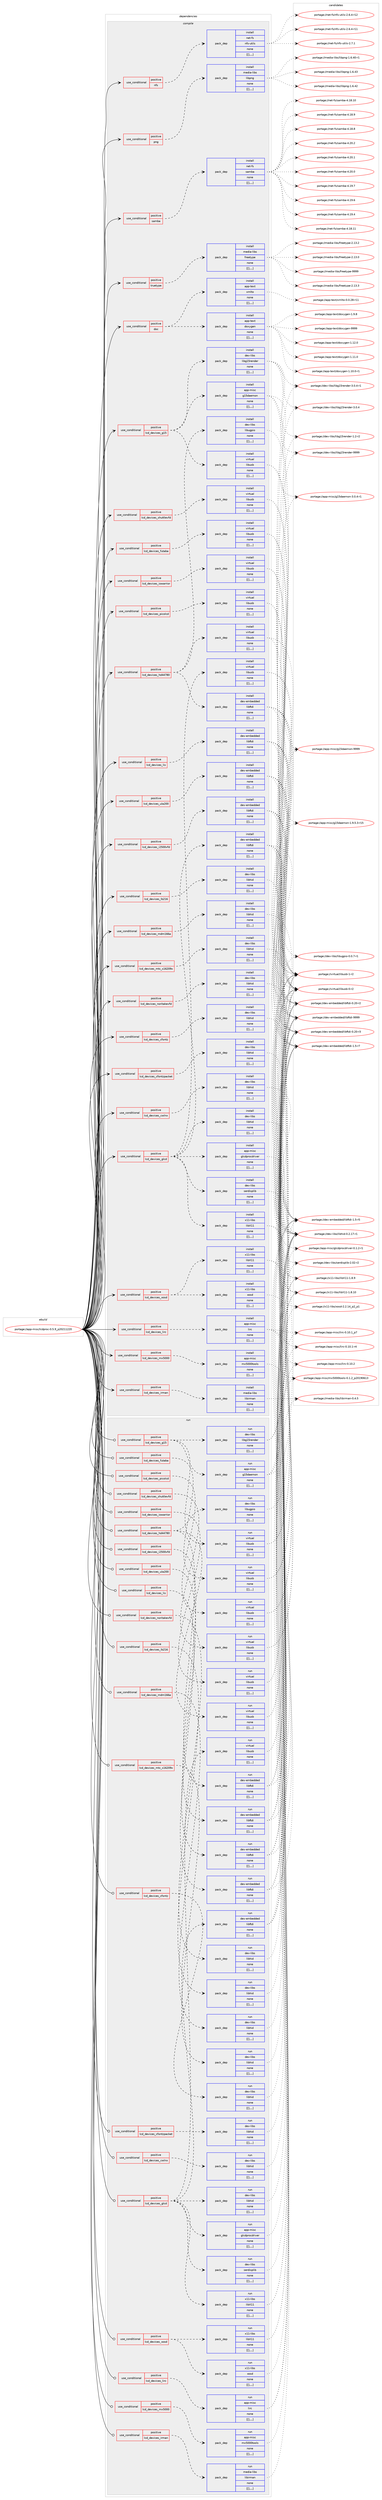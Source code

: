digraph prolog {

# *************
# Graph options
# *************

newrank=true;
concentrate=true;
compound=true;
graph [rankdir=LR,fontname=Helvetica,fontsize=10,ranksep=1.5];#, ranksep=2.5, nodesep=0.2];
edge  [arrowhead=vee];
node  [fontname=Helvetica,fontsize=10];

# **********
# The ebuild
# **********

subgraph cluster_leftcol {
color=gray;
label=<<i>ebuild</i>>;
id [label="portage://app-misc/lcdproc-0.5.9_p20211220", color=red, width=4, href="../app-misc/lcdproc-0.5.9_p20211220.svg"];
}

# ****************
# The dependencies
# ****************

subgraph cluster_midcol {
color=gray;
label=<<i>dependencies</i>>;
subgraph cluster_compile {
fillcolor="#eeeeee";
style=filled;
label=<<i>compile</i>>;
subgraph cond12361 {
dependency42448 [label=<<TABLE BORDER="0" CELLBORDER="1" CELLSPACING="0" CELLPADDING="4"><TR><TD ROWSPAN="3" CELLPADDING="10">use_conditional</TD></TR><TR><TD>positive</TD></TR><TR><TD>doc</TD></TR></TABLE>>, shape=none, color=red];
subgraph pack29687 {
dependency42449 [label=<<TABLE BORDER="0" CELLBORDER="1" CELLSPACING="0" CELLPADDING="4" WIDTH="220"><TR><TD ROWSPAN="6" CELLPADDING="30">pack_dep</TD></TR><TR><TD WIDTH="110">install</TD></TR><TR><TD>app-text</TD></TR><TR><TD>doxygen</TD></TR><TR><TD>none</TD></TR><TR><TD>[[],,,,]</TD></TR></TABLE>>, shape=none, color=blue];
}
dependency42448:e -> dependency42449:w [weight=20,style="dashed",arrowhead="vee"];
subgraph pack29688 {
dependency42450 [label=<<TABLE BORDER="0" CELLBORDER="1" CELLSPACING="0" CELLPADDING="4" WIDTH="220"><TR><TD ROWSPAN="6" CELLPADDING="30">pack_dep</TD></TR><TR><TD WIDTH="110">install</TD></TR><TR><TD>app-text</TD></TR><TR><TD>xmlto</TD></TR><TR><TD>none</TD></TR><TR><TD>[[],,,,]</TD></TR></TABLE>>, shape=none, color=blue];
}
dependency42448:e -> dependency42450:w [weight=20,style="dashed",arrowhead="vee"];
}
id:e -> dependency42448:w [weight=20,style="solid",arrowhead="vee"];
subgraph cond12362 {
dependency42451 [label=<<TABLE BORDER="0" CELLBORDER="1" CELLSPACING="0" CELLPADDING="4"><TR><TD ROWSPAN="3" CELLPADDING="10">use_conditional</TD></TR><TR><TD>positive</TD></TR><TR><TD>lcd_devices_cfontz</TD></TR></TABLE>>, shape=none, color=red];
subgraph pack29689 {
dependency42452 [label=<<TABLE BORDER="0" CELLBORDER="1" CELLSPACING="0" CELLPADDING="4" WIDTH="220"><TR><TD ROWSPAN="6" CELLPADDING="30">pack_dep</TD></TR><TR><TD WIDTH="110">install</TD></TR><TR><TD>dev-libs</TD></TR><TR><TD>libhid</TD></TR><TR><TD>none</TD></TR><TR><TD>[[],,,,]</TD></TR></TABLE>>, shape=none, color=blue];
}
dependency42451:e -> dependency42452:w [weight=20,style="dashed",arrowhead="vee"];
}
id:e -> dependency42451:w [weight=20,style="solid",arrowhead="vee"];
subgraph cond12363 {
dependency42453 [label=<<TABLE BORDER="0" CELLBORDER="1" CELLSPACING="0" CELLPADDING="4"><TR><TD ROWSPAN="3" CELLPADDING="10">use_conditional</TD></TR><TR><TD>positive</TD></TR><TR><TD>lcd_devices_cfontzpacket</TD></TR></TABLE>>, shape=none, color=red];
subgraph pack29690 {
dependency42454 [label=<<TABLE BORDER="0" CELLBORDER="1" CELLSPACING="0" CELLPADDING="4" WIDTH="220"><TR><TD ROWSPAN="6" CELLPADDING="30">pack_dep</TD></TR><TR><TD WIDTH="110">install</TD></TR><TR><TD>dev-libs</TD></TR><TR><TD>libhid</TD></TR><TR><TD>none</TD></TR><TR><TD>[[],,,,]</TD></TR></TABLE>>, shape=none, color=blue];
}
dependency42453:e -> dependency42454:w [weight=20,style="dashed",arrowhead="vee"];
}
id:e -> dependency42453:w [weight=20,style="solid",arrowhead="vee"];
subgraph cond12364 {
dependency42455 [label=<<TABLE BORDER="0" CELLBORDER="1" CELLSPACING="0" CELLPADDING="4"><TR><TD ROWSPAN="3" CELLPADDING="10">use_conditional</TD></TR><TR><TD>positive</TD></TR><TR><TD>lcd_devices_cwlnx</TD></TR></TABLE>>, shape=none, color=red];
subgraph pack29691 {
dependency42456 [label=<<TABLE BORDER="0" CELLBORDER="1" CELLSPACING="0" CELLPADDING="4" WIDTH="220"><TR><TD ROWSPAN="6" CELLPADDING="30">pack_dep</TD></TR><TR><TD WIDTH="110">install</TD></TR><TR><TD>dev-libs</TD></TR><TR><TD>libhid</TD></TR><TR><TD>none</TD></TR><TR><TD>[[],,,,]</TD></TR></TABLE>>, shape=none, color=blue];
}
dependency42455:e -> dependency42456:w [weight=20,style="dashed",arrowhead="vee"];
}
id:e -> dependency42455:w [weight=20,style="solid",arrowhead="vee"];
subgraph cond12365 {
dependency42457 [label=<<TABLE BORDER="0" CELLBORDER="1" CELLSPACING="0" CELLPADDING="4"><TR><TD ROWSPAN="3" CELLPADDING="10">use_conditional</TD></TR><TR><TD>positive</TD></TR><TR><TD>lcd_devices_futaba</TD></TR></TABLE>>, shape=none, color=red];
subgraph pack29692 {
dependency42458 [label=<<TABLE BORDER="0" CELLBORDER="1" CELLSPACING="0" CELLPADDING="4" WIDTH="220"><TR><TD ROWSPAN="6" CELLPADDING="30">pack_dep</TD></TR><TR><TD WIDTH="110">install</TD></TR><TR><TD>virtual</TD></TR><TR><TD>libusb</TD></TR><TR><TD>none</TD></TR><TR><TD>[[],,,,]</TD></TR></TABLE>>, shape=none, color=blue];
}
dependency42457:e -> dependency42458:w [weight=20,style="dashed",arrowhead="vee"];
}
id:e -> dependency42457:w [weight=20,style="solid",arrowhead="vee"];
subgraph cond12366 {
dependency42459 [label=<<TABLE BORDER="0" CELLBORDER="1" CELLSPACING="0" CELLPADDING="4"><TR><TD ROWSPAN="3" CELLPADDING="10">use_conditional</TD></TR><TR><TD>positive</TD></TR><TR><TD>lcd_devices_g15</TD></TR></TABLE>>, shape=none, color=red];
subgraph pack29693 {
dependency42460 [label=<<TABLE BORDER="0" CELLBORDER="1" CELLSPACING="0" CELLPADDING="4" WIDTH="220"><TR><TD ROWSPAN="6" CELLPADDING="30">pack_dep</TD></TR><TR><TD WIDTH="110">install</TD></TR><TR><TD>app-misc</TD></TR><TR><TD>g15daemon</TD></TR><TR><TD>none</TD></TR><TR><TD>[[],,,,]</TD></TR></TABLE>>, shape=none, color=blue];
}
dependency42459:e -> dependency42460:w [weight=20,style="dashed",arrowhead="vee"];
subgraph pack29694 {
dependency42461 [label=<<TABLE BORDER="0" CELLBORDER="1" CELLSPACING="0" CELLPADDING="4" WIDTH="220"><TR><TD ROWSPAN="6" CELLPADDING="30">pack_dep</TD></TR><TR><TD WIDTH="110">install</TD></TR><TR><TD>dev-libs</TD></TR><TR><TD>libg15render</TD></TR><TR><TD>none</TD></TR><TR><TD>[[],,,,]</TD></TR></TABLE>>, shape=none, color=blue];
}
dependency42459:e -> dependency42461:w [weight=20,style="dashed",arrowhead="vee"];
subgraph pack29695 {
dependency42462 [label=<<TABLE BORDER="0" CELLBORDER="1" CELLSPACING="0" CELLPADDING="4" WIDTH="220"><TR><TD ROWSPAN="6" CELLPADDING="30">pack_dep</TD></TR><TR><TD WIDTH="110">install</TD></TR><TR><TD>virtual</TD></TR><TR><TD>libusb</TD></TR><TR><TD>none</TD></TR><TR><TD>[[],,,,]</TD></TR></TABLE>>, shape=none, color=blue];
}
dependency42459:e -> dependency42462:w [weight=20,style="dashed",arrowhead="vee"];
}
id:e -> dependency42459:w [weight=20,style="solid",arrowhead="vee"];
subgraph cond12367 {
dependency42463 [label=<<TABLE BORDER="0" CELLBORDER="1" CELLSPACING="0" CELLPADDING="4"><TR><TD ROWSPAN="3" CELLPADDING="10">use_conditional</TD></TR><TR><TD>positive</TD></TR><TR><TD>lcd_devices_glcd</TD></TR></TABLE>>, shape=none, color=red];
subgraph pack29696 {
dependency42464 [label=<<TABLE BORDER="0" CELLBORDER="1" CELLSPACING="0" CELLPADDING="4" WIDTH="220"><TR><TD ROWSPAN="6" CELLPADDING="30">pack_dep</TD></TR><TR><TD WIDTH="110">install</TD></TR><TR><TD>app-misc</TD></TR><TR><TD>glcdprocdriver</TD></TR><TR><TD>none</TD></TR><TR><TD>[[],,,,]</TD></TR></TABLE>>, shape=none, color=blue];
}
dependency42463:e -> dependency42464:w [weight=20,style="dashed",arrowhead="vee"];
subgraph pack29697 {
dependency42465 [label=<<TABLE BORDER="0" CELLBORDER="1" CELLSPACING="0" CELLPADDING="4" WIDTH="220"><TR><TD ROWSPAN="6" CELLPADDING="30">pack_dep</TD></TR><TR><TD WIDTH="110">install</TD></TR><TR><TD>dev-embedded</TD></TR><TR><TD>libftdi</TD></TR><TR><TD>none</TD></TR><TR><TD>[[],,,,]</TD></TR></TABLE>>, shape=none, color=blue];
}
dependency42463:e -> dependency42465:w [weight=20,style="dashed",arrowhead="vee"];
subgraph pack29698 {
dependency42466 [label=<<TABLE BORDER="0" CELLBORDER="1" CELLSPACING="0" CELLPADDING="4" WIDTH="220"><TR><TD ROWSPAN="6" CELLPADDING="30">pack_dep</TD></TR><TR><TD WIDTH="110">install</TD></TR><TR><TD>dev-libs</TD></TR><TR><TD>libhid</TD></TR><TR><TD>none</TD></TR><TR><TD>[[],,,,]</TD></TR></TABLE>>, shape=none, color=blue];
}
dependency42463:e -> dependency42466:w [weight=20,style="dashed",arrowhead="vee"];
subgraph pack29699 {
dependency42467 [label=<<TABLE BORDER="0" CELLBORDER="1" CELLSPACING="0" CELLPADDING="4" WIDTH="220"><TR><TD ROWSPAN="6" CELLPADDING="30">pack_dep</TD></TR><TR><TD WIDTH="110">install</TD></TR><TR><TD>dev-libs</TD></TR><TR><TD>serdisplib</TD></TR><TR><TD>none</TD></TR><TR><TD>[[],,,,]</TD></TR></TABLE>>, shape=none, color=blue];
}
dependency42463:e -> dependency42467:w [weight=20,style="dashed",arrowhead="vee"];
subgraph pack29700 {
dependency42468 [label=<<TABLE BORDER="0" CELLBORDER="1" CELLSPACING="0" CELLPADDING="4" WIDTH="220"><TR><TD ROWSPAN="6" CELLPADDING="30">pack_dep</TD></TR><TR><TD WIDTH="110">install</TD></TR><TR><TD>virtual</TD></TR><TR><TD>libusb</TD></TR><TR><TD>none</TD></TR><TR><TD>[[],,,,]</TD></TR></TABLE>>, shape=none, color=blue];
}
dependency42463:e -> dependency42468:w [weight=20,style="dashed",arrowhead="vee"];
subgraph pack29701 {
dependency42469 [label=<<TABLE BORDER="0" CELLBORDER="1" CELLSPACING="0" CELLPADDING="4" WIDTH="220"><TR><TD ROWSPAN="6" CELLPADDING="30">pack_dep</TD></TR><TR><TD WIDTH="110">install</TD></TR><TR><TD>x11-libs</TD></TR><TR><TD>libX11</TD></TR><TR><TD>none</TD></TR><TR><TD>[[],,,,]</TD></TR></TABLE>>, shape=none, color=blue];
}
dependency42463:e -> dependency42469:w [weight=20,style="dashed",arrowhead="vee"];
}
id:e -> dependency42463:w [weight=20,style="solid",arrowhead="vee"];
subgraph cond12368 {
dependency42470 [label=<<TABLE BORDER="0" CELLBORDER="1" CELLSPACING="0" CELLPADDING="4"><TR><TD ROWSPAN="3" CELLPADDING="10">use_conditional</TD></TR><TR><TD>positive</TD></TR><TR><TD>lcd_devices_hd44780</TD></TR></TABLE>>, shape=none, color=red];
subgraph pack29702 {
dependency42471 [label=<<TABLE BORDER="0" CELLBORDER="1" CELLSPACING="0" CELLPADDING="4" WIDTH="220"><TR><TD ROWSPAN="6" CELLPADDING="30">pack_dep</TD></TR><TR><TD WIDTH="110">install</TD></TR><TR><TD>dev-embedded</TD></TR><TR><TD>libftdi</TD></TR><TR><TD>none</TD></TR><TR><TD>[[],,,,]</TD></TR></TABLE>>, shape=none, color=blue];
}
dependency42470:e -> dependency42471:w [weight=20,style="dashed",arrowhead="vee"];
subgraph pack29703 {
dependency42472 [label=<<TABLE BORDER="0" CELLBORDER="1" CELLSPACING="0" CELLPADDING="4" WIDTH="220"><TR><TD ROWSPAN="6" CELLPADDING="30">pack_dep</TD></TR><TR><TD WIDTH="110">install</TD></TR><TR><TD>dev-libs</TD></TR><TR><TD>libugpio</TD></TR><TR><TD>none</TD></TR><TR><TD>[[],,,,]</TD></TR></TABLE>>, shape=none, color=blue];
}
dependency42470:e -> dependency42472:w [weight=20,style="dashed",arrowhead="vee"];
subgraph pack29704 {
dependency42473 [label=<<TABLE BORDER="0" CELLBORDER="1" CELLSPACING="0" CELLPADDING="4" WIDTH="220"><TR><TD ROWSPAN="6" CELLPADDING="30">pack_dep</TD></TR><TR><TD WIDTH="110">install</TD></TR><TR><TD>virtual</TD></TR><TR><TD>libusb</TD></TR><TR><TD>none</TD></TR><TR><TD>[[],,,,]</TD></TR></TABLE>>, shape=none, color=blue];
}
dependency42470:e -> dependency42473:w [weight=20,style="dashed",arrowhead="vee"];
}
id:e -> dependency42470:w [weight=20,style="solid",arrowhead="vee"];
subgraph cond12369 {
dependency42474 [label=<<TABLE BORDER="0" CELLBORDER="1" CELLSPACING="0" CELLPADDING="4"><TR><TD ROWSPAN="3" CELLPADDING="10">use_conditional</TD></TR><TR><TD>positive</TD></TR><TR><TD>lcd_devices_i2500vfd</TD></TR></TABLE>>, shape=none, color=red];
subgraph pack29705 {
dependency42475 [label=<<TABLE BORDER="0" CELLBORDER="1" CELLSPACING="0" CELLPADDING="4" WIDTH="220"><TR><TD ROWSPAN="6" CELLPADDING="30">pack_dep</TD></TR><TR><TD WIDTH="110">install</TD></TR><TR><TD>dev-embedded</TD></TR><TR><TD>libftdi</TD></TR><TR><TD>none</TD></TR><TR><TD>[[],,,,]</TD></TR></TABLE>>, shape=none, color=blue];
}
dependency42474:e -> dependency42475:w [weight=20,style="dashed",arrowhead="vee"];
}
id:e -> dependency42474:w [weight=20,style="solid",arrowhead="vee"];
subgraph cond12370 {
dependency42476 [label=<<TABLE BORDER="0" CELLBORDER="1" CELLSPACING="0" CELLPADDING="4"><TR><TD ROWSPAN="3" CELLPADDING="10">use_conditional</TD></TR><TR><TD>positive</TD></TR><TR><TD>lcd_devices_iowarrior</TD></TR></TABLE>>, shape=none, color=red];
subgraph pack29706 {
dependency42477 [label=<<TABLE BORDER="0" CELLBORDER="1" CELLSPACING="0" CELLPADDING="4" WIDTH="220"><TR><TD ROWSPAN="6" CELLPADDING="30">pack_dep</TD></TR><TR><TD WIDTH="110">install</TD></TR><TR><TD>virtual</TD></TR><TR><TD>libusb</TD></TR><TR><TD>none</TD></TR><TR><TD>[[],,,,]</TD></TR></TABLE>>, shape=none, color=blue];
}
dependency42476:e -> dependency42477:w [weight=20,style="dashed",arrowhead="vee"];
}
id:e -> dependency42476:w [weight=20,style="solid",arrowhead="vee"];
subgraph cond12371 {
dependency42478 [label=<<TABLE BORDER="0" CELLBORDER="1" CELLSPACING="0" CELLPADDING="4"><TR><TD ROWSPAN="3" CELLPADDING="10">use_conditional</TD></TR><TR><TD>positive</TD></TR><TR><TD>lcd_devices_irman</TD></TR></TABLE>>, shape=none, color=red];
subgraph pack29707 {
dependency42479 [label=<<TABLE BORDER="0" CELLBORDER="1" CELLSPACING="0" CELLPADDING="4" WIDTH="220"><TR><TD ROWSPAN="6" CELLPADDING="30">pack_dep</TD></TR><TR><TD WIDTH="110">install</TD></TR><TR><TD>media-libs</TD></TR><TR><TD>libirman</TD></TR><TR><TD>none</TD></TR><TR><TD>[[],,,,]</TD></TR></TABLE>>, shape=none, color=blue];
}
dependency42478:e -> dependency42479:w [weight=20,style="dashed",arrowhead="vee"];
}
id:e -> dependency42478:w [weight=20,style="solid",arrowhead="vee"];
subgraph cond12372 {
dependency42480 [label=<<TABLE BORDER="0" CELLBORDER="1" CELLSPACING="0" CELLPADDING="4"><TR><TD ROWSPAN="3" CELLPADDING="10">use_conditional</TD></TR><TR><TD>positive</TD></TR><TR><TD>lcd_devices_lb216</TD></TR></TABLE>>, shape=none, color=red];
subgraph pack29708 {
dependency42481 [label=<<TABLE BORDER="0" CELLBORDER="1" CELLSPACING="0" CELLPADDING="4" WIDTH="220"><TR><TD ROWSPAN="6" CELLPADDING="30">pack_dep</TD></TR><TR><TD WIDTH="110">install</TD></TR><TR><TD>dev-libs</TD></TR><TR><TD>libhid</TD></TR><TR><TD>none</TD></TR><TR><TD>[[],,,,]</TD></TR></TABLE>>, shape=none, color=blue];
}
dependency42480:e -> dependency42481:w [weight=20,style="dashed",arrowhead="vee"];
}
id:e -> dependency42480:w [weight=20,style="solid",arrowhead="vee"];
subgraph cond12373 {
dependency42482 [label=<<TABLE BORDER="0" CELLBORDER="1" CELLSPACING="0" CELLPADDING="4"><TR><TD ROWSPAN="3" CELLPADDING="10">use_conditional</TD></TR><TR><TD>positive</TD></TR><TR><TD>lcd_devices_lirc</TD></TR></TABLE>>, shape=none, color=red];
subgraph pack29709 {
dependency42483 [label=<<TABLE BORDER="0" CELLBORDER="1" CELLSPACING="0" CELLPADDING="4" WIDTH="220"><TR><TD ROWSPAN="6" CELLPADDING="30">pack_dep</TD></TR><TR><TD WIDTH="110">install</TD></TR><TR><TD>app-misc</TD></TR><TR><TD>lirc</TD></TR><TR><TD>none</TD></TR><TR><TD>[[],,,,]</TD></TR></TABLE>>, shape=none, color=blue];
}
dependency42482:e -> dependency42483:w [weight=20,style="dashed",arrowhead="vee"];
}
id:e -> dependency42482:w [weight=20,style="solid",arrowhead="vee"];
subgraph cond12374 {
dependency42484 [label=<<TABLE BORDER="0" CELLBORDER="1" CELLSPACING="0" CELLPADDING="4"><TR><TD ROWSPAN="3" CELLPADDING="10">use_conditional</TD></TR><TR><TD>positive</TD></TR><TR><TD>lcd_devices_lis</TD></TR></TABLE>>, shape=none, color=red];
subgraph pack29710 {
dependency42485 [label=<<TABLE BORDER="0" CELLBORDER="1" CELLSPACING="0" CELLPADDING="4" WIDTH="220"><TR><TD ROWSPAN="6" CELLPADDING="30">pack_dep</TD></TR><TR><TD WIDTH="110">install</TD></TR><TR><TD>dev-embedded</TD></TR><TR><TD>libftdi</TD></TR><TR><TD>none</TD></TR><TR><TD>[[],,,,]</TD></TR></TABLE>>, shape=none, color=blue];
}
dependency42484:e -> dependency42485:w [weight=20,style="dashed",arrowhead="vee"];
}
id:e -> dependency42484:w [weight=20,style="solid",arrowhead="vee"];
subgraph cond12375 {
dependency42486 [label=<<TABLE BORDER="0" CELLBORDER="1" CELLSPACING="0" CELLPADDING="4"><TR><TD ROWSPAN="3" CELLPADDING="10">use_conditional</TD></TR><TR><TD>positive</TD></TR><TR><TD>lcd_devices_mdm166a</TD></TR></TABLE>>, shape=none, color=red];
subgraph pack29711 {
dependency42487 [label=<<TABLE BORDER="0" CELLBORDER="1" CELLSPACING="0" CELLPADDING="4" WIDTH="220"><TR><TD ROWSPAN="6" CELLPADDING="30">pack_dep</TD></TR><TR><TD WIDTH="110">install</TD></TR><TR><TD>dev-libs</TD></TR><TR><TD>libhid</TD></TR><TR><TD>none</TD></TR><TR><TD>[[],,,,]</TD></TR></TABLE>>, shape=none, color=blue];
}
dependency42486:e -> dependency42487:w [weight=20,style="dashed",arrowhead="vee"];
}
id:e -> dependency42486:w [weight=20,style="solid",arrowhead="vee"];
subgraph cond12376 {
dependency42488 [label=<<TABLE BORDER="0" CELLBORDER="1" CELLSPACING="0" CELLPADDING="4"><TR><TD ROWSPAN="3" CELLPADDING="10">use_conditional</TD></TR><TR><TD>positive</TD></TR><TR><TD>lcd_devices_mtc_s16209x</TD></TR></TABLE>>, shape=none, color=red];
subgraph pack29712 {
dependency42489 [label=<<TABLE BORDER="0" CELLBORDER="1" CELLSPACING="0" CELLPADDING="4" WIDTH="220"><TR><TD ROWSPAN="6" CELLPADDING="30">pack_dep</TD></TR><TR><TD WIDTH="110">install</TD></TR><TR><TD>dev-libs</TD></TR><TR><TD>libhid</TD></TR><TR><TD>none</TD></TR><TR><TD>[[],,,,]</TD></TR></TABLE>>, shape=none, color=blue];
}
dependency42488:e -> dependency42489:w [weight=20,style="dashed",arrowhead="vee"];
}
id:e -> dependency42488:w [weight=20,style="solid",arrowhead="vee"];
subgraph cond12377 {
dependency42490 [label=<<TABLE BORDER="0" CELLBORDER="1" CELLSPACING="0" CELLPADDING="4"><TR><TD ROWSPAN="3" CELLPADDING="10">use_conditional</TD></TR><TR><TD>positive</TD></TR><TR><TD>lcd_devices_mx5000</TD></TR></TABLE>>, shape=none, color=red];
subgraph pack29713 {
dependency42491 [label=<<TABLE BORDER="0" CELLBORDER="1" CELLSPACING="0" CELLPADDING="4" WIDTH="220"><TR><TD ROWSPAN="6" CELLPADDING="30">pack_dep</TD></TR><TR><TD WIDTH="110">install</TD></TR><TR><TD>app-misc</TD></TR><TR><TD>mx5000tools</TD></TR><TR><TD>none</TD></TR><TR><TD>[[],,,,]</TD></TR></TABLE>>, shape=none, color=blue];
}
dependency42490:e -> dependency42491:w [weight=20,style="dashed",arrowhead="vee"];
}
id:e -> dependency42490:w [weight=20,style="solid",arrowhead="vee"];
subgraph cond12378 {
dependency42492 [label=<<TABLE BORDER="0" CELLBORDER="1" CELLSPACING="0" CELLPADDING="4"><TR><TD ROWSPAN="3" CELLPADDING="10">use_conditional</TD></TR><TR><TD>positive</TD></TR><TR><TD>lcd_devices_noritakevfd</TD></TR></TABLE>>, shape=none, color=red];
subgraph pack29714 {
dependency42493 [label=<<TABLE BORDER="0" CELLBORDER="1" CELLSPACING="0" CELLPADDING="4" WIDTH="220"><TR><TD ROWSPAN="6" CELLPADDING="30">pack_dep</TD></TR><TR><TD WIDTH="110">install</TD></TR><TR><TD>dev-libs</TD></TR><TR><TD>libhid</TD></TR><TR><TD>none</TD></TR><TR><TD>[[],,,,]</TD></TR></TABLE>>, shape=none, color=blue];
}
dependency42492:e -> dependency42493:w [weight=20,style="dashed",arrowhead="vee"];
}
id:e -> dependency42492:w [weight=20,style="solid",arrowhead="vee"];
subgraph cond12379 {
dependency42494 [label=<<TABLE BORDER="0" CELLBORDER="1" CELLSPACING="0" CELLPADDING="4"><TR><TD ROWSPAN="3" CELLPADDING="10">use_conditional</TD></TR><TR><TD>positive</TD></TR><TR><TD>lcd_devices_picolcd</TD></TR></TABLE>>, shape=none, color=red];
subgraph pack29715 {
dependency42495 [label=<<TABLE BORDER="0" CELLBORDER="1" CELLSPACING="0" CELLPADDING="4" WIDTH="220"><TR><TD ROWSPAN="6" CELLPADDING="30">pack_dep</TD></TR><TR><TD WIDTH="110">install</TD></TR><TR><TD>virtual</TD></TR><TR><TD>libusb</TD></TR><TR><TD>none</TD></TR><TR><TD>[[],,,,]</TD></TR></TABLE>>, shape=none, color=blue];
}
dependency42494:e -> dependency42495:w [weight=20,style="dashed",arrowhead="vee"];
}
id:e -> dependency42494:w [weight=20,style="solid",arrowhead="vee"];
subgraph cond12380 {
dependency42496 [label=<<TABLE BORDER="0" CELLBORDER="1" CELLSPACING="0" CELLPADDING="4"><TR><TD ROWSPAN="3" CELLPADDING="10">use_conditional</TD></TR><TR><TD>positive</TD></TR><TR><TD>lcd_devices_shuttlevfd</TD></TR></TABLE>>, shape=none, color=red];
subgraph pack29716 {
dependency42497 [label=<<TABLE BORDER="0" CELLBORDER="1" CELLSPACING="0" CELLPADDING="4" WIDTH="220"><TR><TD ROWSPAN="6" CELLPADDING="30">pack_dep</TD></TR><TR><TD WIDTH="110">install</TD></TR><TR><TD>virtual</TD></TR><TR><TD>libusb</TD></TR><TR><TD>none</TD></TR><TR><TD>[[],,,,]</TD></TR></TABLE>>, shape=none, color=blue];
}
dependency42496:e -> dependency42497:w [weight=20,style="dashed",arrowhead="vee"];
}
id:e -> dependency42496:w [weight=20,style="solid",arrowhead="vee"];
subgraph cond12381 {
dependency42498 [label=<<TABLE BORDER="0" CELLBORDER="1" CELLSPACING="0" CELLPADDING="4"><TR><TD ROWSPAN="3" CELLPADDING="10">use_conditional</TD></TR><TR><TD>positive</TD></TR><TR><TD>lcd_devices_ula200</TD></TR></TABLE>>, shape=none, color=red];
subgraph pack29717 {
dependency42499 [label=<<TABLE BORDER="0" CELLBORDER="1" CELLSPACING="0" CELLPADDING="4" WIDTH="220"><TR><TD ROWSPAN="6" CELLPADDING="30">pack_dep</TD></TR><TR><TD WIDTH="110">install</TD></TR><TR><TD>dev-embedded</TD></TR><TR><TD>libftdi</TD></TR><TR><TD>none</TD></TR><TR><TD>[[],,,,]</TD></TR></TABLE>>, shape=none, color=blue];
}
dependency42498:e -> dependency42499:w [weight=20,style="dashed",arrowhead="vee"];
}
id:e -> dependency42498:w [weight=20,style="solid",arrowhead="vee"];
subgraph cond12382 {
dependency42500 [label=<<TABLE BORDER="0" CELLBORDER="1" CELLSPACING="0" CELLPADDING="4"><TR><TD ROWSPAN="3" CELLPADDING="10">use_conditional</TD></TR><TR><TD>positive</TD></TR><TR><TD>lcd_devices_xosd</TD></TR></TABLE>>, shape=none, color=red];
subgraph pack29718 {
dependency42501 [label=<<TABLE BORDER="0" CELLBORDER="1" CELLSPACING="0" CELLPADDING="4" WIDTH="220"><TR><TD ROWSPAN="6" CELLPADDING="30">pack_dep</TD></TR><TR><TD WIDTH="110">install</TD></TR><TR><TD>x11-libs</TD></TR><TR><TD>libX11</TD></TR><TR><TD>none</TD></TR><TR><TD>[[],,,,]</TD></TR></TABLE>>, shape=none, color=blue];
}
dependency42500:e -> dependency42501:w [weight=20,style="dashed",arrowhead="vee"];
subgraph pack29719 {
dependency42502 [label=<<TABLE BORDER="0" CELLBORDER="1" CELLSPACING="0" CELLPADDING="4" WIDTH="220"><TR><TD ROWSPAN="6" CELLPADDING="30">pack_dep</TD></TR><TR><TD WIDTH="110">install</TD></TR><TR><TD>x11-libs</TD></TR><TR><TD>xosd</TD></TR><TR><TD>none</TD></TR><TR><TD>[[],,,,]</TD></TR></TABLE>>, shape=none, color=blue];
}
dependency42500:e -> dependency42502:w [weight=20,style="dashed",arrowhead="vee"];
}
id:e -> dependency42500:w [weight=20,style="solid",arrowhead="vee"];
subgraph cond12383 {
dependency42503 [label=<<TABLE BORDER="0" CELLBORDER="1" CELLSPACING="0" CELLPADDING="4"><TR><TD ROWSPAN="3" CELLPADDING="10">use_conditional</TD></TR><TR><TD>positive</TD></TR><TR><TD>nfs</TD></TR></TABLE>>, shape=none, color=red];
subgraph pack29720 {
dependency42504 [label=<<TABLE BORDER="0" CELLBORDER="1" CELLSPACING="0" CELLPADDING="4" WIDTH="220"><TR><TD ROWSPAN="6" CELLPADDING="30">pack_dep</TD></TR><TR><TD WIDTH="110">install</TD></TR><TR><TD>net-fs</TD></TR><TR><TD>nfs-utils</TD></TR><TR><TD>none</TD></TR><TR><TD>[[],,,,]</TD></TR></TABLE>>, shape=none, color=blue];
}
dependency42503:e -> dependency42504:w [weight=20,style="dashed",arrowhead="vee"];
}
id:e -> dependency42503:w [weight=20,style="solid",arrowhead="vee"];
subgraph cond12384 {
dependency42505 [label=<<TABLE BORDER="0" CELLBORDER="1" CELLSPACING="0" CELLPADDING="4"><TR><TD ROWSPAN="3" CELLPADDING="10">use_conditional</TD></TR><TR><TD>positive</TD></TR><TR><TD>png</TD></TR></TABLE>>, shape=none, color=red];
subgraph pack29721 {
dependency42506 [label=<<TABLE BORDER="0" CELLBORDER="1" CELLSPACING="0" CELLPADDING="4" WIDTH="220"><TR><TD ROWSPAN="6" CELLPADDING="30">pack_dep</TD></TR><TR><TD WIDTH="110">install</TD></TR><TR><TD>media-libs</TD></TR><TR><TD>libpng</TD></TR><TR><TD>none</TD></TR><TR><TD>[[],,,,]</TD></TR></TABLE>>, shape=none, color=blue];
}
dependency42505:e -> dependency42506:w [weight=20,style="dashed",arrowhead="vee"];
}
id:e -> dependency42505:w [weight=20,style="solid",arrowhead="vee"];
subgraph cond12385 {
dependency42507 [label=<<TABLE BORDER="0" CELLBORDER="1" CELLSPACING="0" CELLPADDING="4"><TR><TD ROWSPAN="3" CELLPADDING="10">use_conditional</TD></TR><TR><TD>positive</TD></TR><TR><TD>samba</TD></TR></TABLE>>, shape=none, color=red];
subgraph pack29722 {
dependency42508 [label=<<TABLE BORDER="0" CELLBORDER="1" CELLSPACING="0" CELLPADDING="4" WIDTH="220"><TR><TD ROWSPAN="6" CELLPADDING="30">pack_dep</TD></TR><TR><TD WIDTH="110">install</TD></TR><TR><TD>net-fs</TD></TR><TR><TD>samba</TD></TR><TR><TD>none</TD></TR><TR><TD>[[],,,,]</TD></TR></TABLE>>, shape=none, color=blue];
}
dependency42507:e -> dependency42508:w [weight=20,style="dashed",arrowhead="vee"];
}
id:e -> dependency42507:w [weight=20,style="solid",arrowhead="vee"];
subgraph cond12386 {
dependency42509 [label=<<TABLE BORDER="0" CELLBORDER="1" CELLSPACING="0" CELLPADDING="4"><TR><TD ROWSPAN="3" CELLPADDING="10">use_conditional</TD></TR><TR><TD>positive</TD></TR><TR><TD>truetype</TD></TR></TABLE>>, shape=none, color=red];
subgraph pack29723 {
dependency42510 [label=<<TABLE BORDER="0" CELLBORDER="1" CELLSPACING="0" CELLPADDING="4" WIDTH="220"><TR><TD ROWSPAN="6" CELLPADDING="30">pack_dep</TD></TR><TR><TD WIDTH="110">install</TD></TR><TR><TD>media-libs</TD></TR><TR><TD>freetype</TD></TR><TR><TD>none</TD></TR><TR><TD>[[],,,,]</TD></TR></TABLE>>, shape=none, color=blue];
}
dependency42509:e -> dependency42510:w [weight=20,style="dashed",arrowhead="vee"];
}
id:e -> dependency42509:w [weight=20,style="solid",arrowhead="vee"];
}
subgraph cluster_compileandrun {
fillcolor="#eeeeee";
style=filled;
label=<<i>compile and run</i>>;
}
subgraph cluster_run {
fillcolor="#eeeeee";
style=filled;
label=<<i>run</i>>;
subgraph cond12387 {
dependency42511 [label=<<TABLE BORDER="0" CELLBORDER="1" CELLSPACING="0" CELLPADDING="4"><TR><TD ROWSPAN="3" CELLPADDING="10">use_conditional</TD></TR><TR><TD>positive</TD></TR><TR><TD>lcd_devices_cfontz</TD></TR></TABLE>>, shape=none, color=red];
subgraph pack29724 {
dependency42512 [label=<<TABLE BORDER="0" CELLBORDER="1" CELLSPACING="0" CELLPADDING="4" WIDTH="220"><TR><TD ROWSPAN="6" CELLPADDING="30">pack_dep</TD></TR><TR><TD WIDTH="110">run</TD></TR><TR><TD>dev-libs</TD></TR><TR><TD>libhid</TD></TR><TR><TD>none</TD></TR><TR><TD>[[],,,,]</TD></TR></TABLE>>, shape=none, color=blue];
}
dependency42511:e -> dependency42512:w [weight=20,style="dashed",arrowhead="vee"];
}
id:e -> dependency42511:w [weight=20,style="solid",arrowhead="odot"];
subgraph cond12388 {
dependency42513 [label=<<TABLE BORDER="0" CELLBORDER="1" CELLSPACING="0" CELLPADDING="4"><TR><TD ROWSPAN="3" CELLPADDING="10">use_conditional</TD></TR><TR><TD>positive</TD></TR><TR><TD>lcd_devices_cfontzpacket</TD></TR></TABLE>>, shape=none, color=red];
subgraph pack29725 {
dependency42514 [label=<<TABLE BORDER="0" CELLBORDER="1" CELLSPACING="0" CELLPADDING="4" WIDTH="220"><TR><TD ROWSPAN="6" CELLPADDING="30">pack_dep</TD></TR><TR><TD WIDTH="110">run</TD></TR><TR><TD>dev-libs</TD></TR><TR><TD>libhid</TD></TR><TR><TD>none</TD></TR><TR><TD>[[],,,,]</TD></TR></TABLE>>, shape=none, color=blue];
}
dependency42513:e -> dependency42514:w [weight=20,style="dashed",arrowhead="vee"];
}
id:e -> dependency42513:w [weight=20,style="solid",arrowhead="odot"];
subgraph cond12389 {
dependency42515 [label=<<TABLE BORDER="0" CELLBORDER="1" CELLSPACING="0" CELLPADDING="4"><TR><TD ROWSPAN="3" CELLPADDING="10">use_conditional</TD></TR><TR><TD>positive</TD></TR><TR><TD>lcd_devices_cwlnx</TD></TR></TABLE>>, shape=none, color=red];
subgraph pack29726 {
dependency42516 [label=<<TABLE BORDER="0" CELLBORDER="1" CELLSPACING="0" CELLPADDING="4" WIDTH="220"><TR><TD ROWSPAN="6" CELLPADDING="30">pack_dep</TD></TR><TR><TD WIDTH="110">run</TD></TR><TR><TD>dev-libs</TD></TR><TR><TD>libhid</TD></TR><TR><TD>none</TD></TR><TR><TD>[[],,,,]</TD></TR></TABLE>>, shape=none, color=blue];
}
dependency42515:e -> dependency42516:w [weight=20,style="dashed",arrowhead="vee"];
}
id:e -> dependency42515:w [weight=20,style="solid",arrowhead="odot"];
subgraph cond12390 {
dependency42517 [label=<<TABLE BORDER="0" CELLBORDER="1" CELLSPACING="0" CELLPADDING="4"><TR><TD ROWSPAN="3" CELLPADDING="10">use_conditional</TD></TR><TR><TD>positive</TD></TR><TR><TD>lcd_devices_futaba</TD></TR></TABLE>>, shape=none, color=red];
subgraph pack29727 {
dependency42518 [label=<<TABLE BORDER="0" CELLBORDER="1" CELLSPACING="0" CELLPADDING="4" WIDTH="220"><TR><TD ROWSPAN="6" CELLPADDING="30">pack_dep</TD></TR><TR><TD WIDTH="110">run</TD></TR><TR><TD>virtual</TD></TR><TR><TD>libusb</TD></TR><TR><TD>none</TD></TR><TR><TD>[[],,,,]</TD></TR></TABLE>>, shape=none, color=blue];
}
dependency42517:e -> dependency42518:w [weight=20,style="dashed",arrowhead="vee"];
}
id:e -> dependency42517:w [weight=20,style="solid",arrowhead="odot"];
subgraph cond12391 {
dependency42519 [label=<<TABLE BORDER="0" CELLBORDER="1" CELLSPACING="0" CELLPADDING="4"><TR><TD ROWSPAN="3" CELLPADDING="10">use_conditional</TD></TR><TR><TD>positive</TD></TR><TR><TD>lcd_devices_g15</TD></TR></TABLE>>, shape=none, color=red];
subgraph pack29728 {
dependency42520 [label=<<TABLE BORDER="0" CELLBORDER="1" CELLSPACING="0" CELLPADDING="4" WIDTH="220"><TR><TD ROWSPAN="6" CELLPADDING="30">pack_dep</TD></TR><TR><TD WIDTH="110">run</TD></TR><TR><TD>app-misc</TD></TR><TR><TD>g15daemon</TD></TR><TR><TD>none</TD></TR><TR><TD>[[],,,,]</TD></TR></TABLE>>, shape=none, color=blue];
}
dependency42519:e -> dependency42520:w [weight=20,style="dashed",arrowhead="vee"];
subgraph pack29729 {
dependency42521 [label=<<TABLE BORDER="0" CELLBORDER="1" CELLSPACING="0" CELLPADDING="4" WIDTH="220"><TR><TD ROWSPAN="6" CELLPADDING="30">pack_dep</TD></TR><TR><TD WIDTH="110">run</TD></TR><TR><TD>dev-libs</TD></TR><TR><TD>libg15render</TD></TR><TR><TD>none</TD></TR><TR><TD>[[],,,,]</TD></TR></TABLE>>, shape=none, color=blue];
}
dependency42519:e -> dependency42521:w [weight=20,style="dashed",arrowhead="vee"];
subgraph pack29730 {
dependency42522 [label=<<TABLE BORDER="0" CELLBORDER="1" CELLSPACING="0" CELLPADDING="4" WIDTH="220"><TR><TD ROWSPAN="6" CELLPADDING="30">pack_dep</TD></TR><TR><TD WIDTH="110">run</TD></TR><TR><TD>virtual</TD></TR><TR><TD>libusb</TD></TR><TR><TD>none</TD></TR><TR><TD>[[],,,,]</TD></TR></TABLE>>, shape=none, color=blue];
}
dependency42519:e -> dependency42522:w [weight=20,style="dashed",arrowhead="vee"];
}
id:e -> dependency42519:w [weight=20,style="solid",arrowhead="odot"];
subgraph cond12392 {
dependency42523 [label=<<TABLE BORDER="0" CELLBORDER="1" CELLSPACING="0" CELLPADDING="4"><TR><TD ROWSPAN="3" CELLPADDING="10">use_conditional</TD></TR><TR><TD>positive</TD></TR><TR><TD>lcd_devices_glcd</TD></TR></TABLE>>, shape=none, color=red];
subgraph pack29731 {
dependency42524 [label=<<TABLE BORDER="0" CELLBORDER="1" CELLSPACING="0" CELLPADDING="4" WIDTH="220"><TR><TD ROWSPAN="6" CELLPADDING="30">pack_dep</TD></TR><TR><TD WIDTH="110">run</TD></TR><TR><TD>app-misc</TD></TR><TR><TD>glcdprocdriver</TD></TR><TR><TD>none</TD></TR><TR><TD>[[],,,,]</TD></TR></TABLE>>, shape=none, color=blue];
}
dependency42523:e -> dependency42524:w [weight=20,style="dashed",arrowhead="vee"];
subgraph pack29732 {
dependency42525 [label=<<TABLE BORDER="0" CELLBORDER="1" CELLSPACING="0" CELLPADDING="4" WIDTH="220"><TR><TD ROWSPAN="6" CELLPADDING="30">pack_dep</TD></TR><TR><TD WIDTH="110">run</TD></TR><TR><TD>dev-embedded</TD></TR><TR><TD>libftdi</TD></TR><TR><TD>none</TD></TR><TR><TD>[[],,,,]</TD></TR></TABLE>>, shape=none, color=blue];
}
dependency42523:e -> dependency42525:w [weight=20,style="dashed",arrowhead="vee"];
subgraph pack29733 {
dependency42526 [label=<<TABLE BORDER="0" CELLBORDER="1" CELLSPACING="0" CELLPADDING="4" WIDTH="220"><TR><TD ROWSPAN="6" CELLPADDING="30">pack_dep</TD></TR><TR><TD WIDTH="110">run</TD></TR><TR><TD>dev-libs</TD></TR><TR><TD>libhid</TD></TR><TR><TD>none</TD></TR><TR><TD>[[],,,,]</TD></TR></TABLE>>, shape=none, color=blue];
}
dependency42523:e -> dependency42526:w [weight=20,style="dashed",arrowhead="vee"];
subgraph pack29734 {
dependency42527 [label=<<TABLE BORDER="0" CELLBORDER="1" CELLSPACING="0" CELLPADDING="4" WIDTH="220"><TR><TD ROWSPAN="6" CELLPADDING="30">pack_dep</TD></TR><TR><TD WIDTH="110">run</TD></TR><TR><TD>dev-libs</TD></TR><TR><TD>serdisplib</TD></TR><TR><TD>none</TD></TR><TR><TD>[[],,,,]</TD></TR></TABLE>>, shape=none, color=blue];
}
dependency42523:e -> dependency42527:w [weight=20,style="dashed",arrowhead="vee"];
subgraph pack29735 {
dependency42528 [label=<<TABLE BORDER="0" CELLBORDER="1" CELLSPACING="0" CELLPADDING="4" WIDTH="220"><TR><TD ROWSPAN="6" CELLPADDING="30">pack_dep</TD></TR><TR><TD WIDTH="110">run</TD></TR><TR><TD>virtual</TD></TR><TR><TD>libusb</TD></TR><TR><TD>none</TD></TR><TR><TD>[[],,,,]</TD></TR></TABLE>>, shape=none, color=blue];
}
dependency42523:e -> dependency42528:w [weight=20,style="dashed",arrowhead="vee"];
subgraph pack29736 {
dependency42529 [label=<<TABLE BORDER="0" CELLBORDER="1" CELLSPACING="0" CELLPADDING="4" WIDTH="220"><TR><TD ROWSPAN="6" CELLPADDING="30">pack_dep</TD></TR><TR><TD WIDTH="110">run</TD></TR><TR><TD>x11-libs</TD></TR><TR><TD>libX11</TD></TR><TR><TD>none</TD></TR><TR><TD>[[],,,,]</TD></TR></TABLE>>, shape=none, color=blue];
}
dependency42523:e -> dependency42529:w [weight=20,style="dashed",arrowhead="vee"];
}
id:e -> dependency42523:w [weight=20,style="solid",arrowhead="odot"];
subgraph cond12393 {
dependency42530 [label=<<TABLE BORDER="0" CELLBORDER="1" CELLSPACING="0" CELLPADDING="4"><TR><TD ROWSPAN="3" CELLPADDING="10">use_conditional</TD></TR><TR><TD>positive</TD></TR><TR><TD>lcd_devices_hd44780</TD></TR></TABLE>>, shape=none, color=red];
subgraph pack29737 {
dependency42531 [label=<<TABLE BORDER="0" CELLBORDER="1" CELLSPACING="0" CELLPADDING="4" WIDTH="220"><TR><TD ROWSPAN="6" CELLPADDING="30">pack_dep</TD></TR><TR><TD WIDTH="110">run</TD></TR><TR><TD>dev-embedded</TD></TR><TR><TD>libftdi</TD></TR><TR><TD>none</TD></TR><TR><TD>[[],,,,]</TD></TR></TABLE>>, shape=none, color=blue];
}
dependency42530:e -> dependency42531:w [weight=20,style="dashed",arrowhead="vee"];
subgraph pack29738 {
dependency42532 [label=<<TABLE BORDER="0" CELLBORDER="1" CELLSPACING="0" CELLPADDING="4" WIDTH="220"><TR><TD ROWSPAN="6" CELLPADDING="30">pack_dep</TD></TR><TR><TD WIDTH="110">run</TD></TR><TR><TD>dev-libs</TD></TR><TR><TD>libugpio</TD></TR><TR><TD>none</TD></TR><TR><TD>[[],,,,]</TD></TR></TABLE>>, shape=none, color=blue];
}
dependency42530:e -> dependency42532:w [weight=20,style="dashed",arrowhead="vee"];
subgraph pack29739 {
dependency42533 [label=<<TABLE BORDER="0" CELLBORDER="1" CELLSPACING="0" CELLPADDING="4" WIDTH="220"><TR><TD ROWSPAN="6" CELLPADDING="30">pack_dep</TD></TR><TR><TD WIDTH="110">run</TD></TR><TR><TD>virtual</TD></TR><TR><TD>libusb</TD></TR><TR><TD>none</TD></TR><TR><TD>[[],,,,]</TD></TR></TABLE>>, shape=none, color=blue];
}
dependency42530:e -> dependency42533:w [weight=20,style="dashed",arrowhead="vee"];
}
id:e -> dependency42530:w [weight=20,style="solid",arrowhead="odot"];
subgraph cond12394 {
dependency42534 [label=<<TABLE BORDER="0" CELLBORDER="1" CELLSPACING="0" CELLPADDING="4"><TR><TD ROWSPAN="3" CELLPADDING="10">use_conditional</TD></TR><TR><TD>positive</TD></TR><TR><TD>lcd_devices_i2500vfd</TD></TR></TABLE>>, shape=none, color=red];
subgraph pack29740 {
dependency42535 [label=<<TABLE BORDER="0" CELLBORDER="1" CELLSPACING="0" CELLPADDING="4" WIDTH="220"><TR><TD ROWSPAN="6" CELLPADDING="30">pack_dep</TD></TR><TR><TD WIDTH="110">run</TD></TR><TR><TD>dev-embedded</TD></TR><TR><TD>libftdi</TD></TR><TR><TD>none</TD></TR><TR><TD>[[],,,,]</TD></TR></TABLE>>, shape=none, color=blue];
}
dependency42534:e -> dependency42535:w [weight=20,style="dashed",arrowhead="vee"];
}
id:e -> dependency42534:w [weight=20,style="solid",arrowhead="odot"];
subgraph cond12395 {
dependency42536 [label=<<TABLE BORDER="0" CELLBORDER="1" CELLSPACING="0" CELLPADDING="4"><TR><TD ROWSPAN="3" CELLPADDING="10">use_conditional</TD></TR><TR><TD>positive</TD></TR><TR><TD>lcd_devices_iowarrior</TD></TR></TABLE>>, shape=none, color=red];
subgraph pack29741 {
dependency42537 [label=<<TABLE BORDER="0" CELLBORDER="1" CELLSPACING="0" CELLPADDING="4" WIDTH="220"><TR><TD ROWSPAN="6" CELLPADDING="30">pack_dep</TD></TR><TR><TD WIDTH="110">run</TD></TR><TR><TD>virtual</TD></TR><TR><TD>libusb</TD></TR><TR><TD>none</TD></TR><TR><TD>[[],,,,]</TD></TR></TABLE>>, shape=none, color=blue];
}
dependency42536:e -> dependency42537:w [weight=20,style="dashed",arrowhead="vee"];
}
id:e -> dependency42536:w [weight=20,style="solid",arrowhead="odot"];
subgraph cond12396 {
dependency42538 [label=<<TABLE BORDER="0" CELLBORDER="1" CELLSPACING="0" CELLPADDING="4"><TR><TD ROWSPAN="3" CELLPADDING="10">use_conditional</TD></TR><TR><TD>positive</TD></TR><TR><TD>lcd_devices_irman</TD></TR></TABLE>>, shape=none, color=red];
subgraph pack29742 {
dependency42539 [label=<<TABLE BORDER="0" CELLBORDER="1" CELLSPACING="0" CELLPADDING="4" WIDTH="220"><TR><TD ROWSPAN="6" CELLPADDING="30">pack_dep</TD></TR><TR><TD WIDTH="110">run</TD></TR><TR><TD>media-libs</TD></TR><TR><TD>libirman</TD></TR><TR><TD>none</TD></TR><TR><TD>[[],,,,]</TD></TR></TABLE>>, shape=none, color=blue];
}
dependency42538:e -> dependency42539:w [weight=20,style="dashed",arrowhead="vee"];
}
id:e -> dependency42538:w [weight=20,style="solid",arrowhead="odot"];
subgraph cond12397 {
dependency42540 [label=<<TABLE BORDER="0" CELLBORDER="1" CELLSPACING="0" CELLPADDING="4"><TR><TD ROWSPAN="3" CELLPADDING="10">use_conditional</TD></TR><TR><TD>positive</TD></TR><TR><TD>lcd_devices_lb216</TD></TR></TABLE>>, shape=none, color=red];
subgraph pack29743 {
dependency42541 [label=<<TABLE BORDER="0" CELLBORDER="1" CELLSPACING="0" CELLPADDING="4" WIDTH="220"><TR><TD ROWSPAN="6" CELLPADDING="30">pack_dep</TD></TR><TR><TD WIDTH="110">run</TD></TR><TR><TD>dev-libs</TD></TR><TR><TD>libhid</TD></TR><TR><TD>none</TD></TR><TR><TD>[[],,,,]</TD></TR></TABLE>>, shape=none, color=blue];
}
dependency42540:e -> dependency42541:w [weight=20,style="dashed",arrowhead="vee"];
}
id:e -> dependency42540:w [weight=20,style="solid",arrowhead="odot"];
subgraph cond12398 {
dependency42542 [label=<<TABLE BORDER="0" CELLBORDER="1" CELLSPACING="0" CELLPADDING="4"><TR><TD ROWSPAN="3" CELLPADDING="10">use_conditional</TD></TR><TR><TD>positive</TD></TR><TR><TD>lcd_devices_lirc</TD></TR></TABLE>>, shape=none, color=red];
subgraph pack29744 {
dependency42543 [label=<<TABLE BORDER="0" CELLBORDER="1" CELLSPACING="0" CELLPADDING="4" WIDTH="220"><TR><TD ROWSPAN="6" CELLPADDING="30">pack_dep</TD></TR><TR><TD WIDTH="110">run</TD></TR><TR><TD>app-misc</TD></TR><TR><TD>lirc</TD></TR><TR><TD>none</TD></TR><TR><TD>[[],,,,]</TD></TR></TABLE>>, shape=none, color=blue];
}
dependency42542:e -> dependency42543:w [weight=20,style="dashed",arrowhead="vee"];
}
id:e -> dependency42542:w [weight=20,style="solid",arrowhead="odot"];
subgraph cond12399 {
dependency42544 [label=<<TABLE BORDER="0" CELLBORDER="1" CELLSPACING="0" CELLPADDING="4"><TR><TD ROWSPAN="3" CELLPADDING="10">use_conditional</TD></TR><TR><TD>positive</TD></TR><TR><TD>lcd_devices_lis</TD></TR></TABLE>>, shape=none, color=red];
subgraph pack29745 {
dependency42545 [label=<<TABLE BORDER="0" CELLBORDER="1" CELLSPACING="0" CELLPADDING="4" WIDTH="220"><TR><TD ROWSPAN="6" CELLPADDING="30">pack_dep</TD></TR><TR><TD WIDTH="110">run</TD></TR><TR><TD>dev-embedded</TD></TR><TR><TD>libftdi</TD></TR><TR><TD>none</TD></TR><TR><TD>[[],,,,]</TD></TR></TABLE>>, shape=none, color=blue];
}
dependency42544:e -> dependency42545:w [weight=20,style="dashed",arrowhead="vee"];
}
id:e -> dependency42544:w [weight=20,style="solid",arrowhead="odot"];
subgraph cond12400 {
dependency42546 [label=<<TABLE BORDER="0" CELLBORDER="1" CELLSPACING="0" CELLPADDING="4"><TR><TD ROWSPAN="3" CELLPADDING="10">use_conditional</TD></TR><TR><TD>positive</TD></TR><TR><TD>lcd_devices_mdm166a</TD></TR></TABLE>>, shape=none, color=red];
subgraph pack29746 {
dependency42547 [label=<<TABLE BORDER="0" CELLBORDER="1" CELLSPACING="0" CELLPADDING="4" WIDTH="220"><TR><TD ROWSPAN="6" CELLPADDING="30">pack_dep</TD></TR><TR><TD WIDTH="110">run</TD></TR><TR><TD>dev-libs</TD></TR><TR><TD>libhid</TD></TR><TR><TD>none</TD></TR><TR><TD>[[],,,,]</TD></TR></TABLE>>, shape=none, color=blue];
}
dependency42546:e -> dependency42547:w [weight=20,style="dashed",arrowhead="vee"];
}
id:e -> dependency42546:w [weight=20,style="solid",arrowhead="odot"];
subgraph cond12401 {
dependency42548 [label=<<TABLE BORDER="0" CELLBORDER="1" CELLSPACING="0" CELLPADDING="4"><TR><TD ROWSPAN="3" CELLPADDING="10">use_conditional</TD></TR><TR><TD>positive</TD></TR><TR><TD>lcd_devices_mtc_s16209x</TD></TR></TABLE>>, shape=none, color=red];
subgraph pack29747 {
dependency42549 [label=<<TABLE BORDER="0" CELLBORDER="1" CELLSPACING="0" CELLPADDING="4" WIDTH="220"><TR><TD ROWSPAN="6" CELLPADDING="30">pack_dep</TD></TR><TR><TD WIDTH="110">run</TD></TR><TR><TD>dev-libs</TD></TR><TR><TD>libhid</TD></TR><TR><TD>none</TD></TR><TR><TD>[[],,,,]</TD></TR></TABLE>>, shape=none, color=blue];
}
dependency42548:e -> dependency42549:w [weight=20,style="dashed",arrowhead="vee"];
}
id:e -> dependency42548:w [weight=20,style="solid",arrowhead="odot"];
subgraph cond12402 {
dependency42550 [label=<<TABLE BORDER="0" CELLBORDER="1" CELLSPACING="0" CELLPADDING="4"><TR><TD ROWSPAN="3" CELLPADDING="10">use_conditional</TD></TR><TR><TD>positive</TD></TR><TR><TD>lcd_devices_mx5000</TD></TR></TABLE>>, shape=none, color=red];
subgraph pack29748 {
dependency42551 [label=<<TABLE BORDER="0" CELLBORDER="1" CELLSPACING="0" CELLPADDING="4" WIDTH="220"><TR><TD ROWSPAN="6" CELLPADDING="30">pack_dep</TD></TR><TR><TD WIDTH="110">run</TD></TR><TR><TD>app-misc</TD></TR><TR><TD>mx5000tools</TD></TR><TR><TD>none</TD></TR><TR><TD>[[],,,,]</TD></TR></TABLE>>, shape=none, color=blue];
}
dependency42550:e -> dependency42551:w [weight=20,style="dashed",arrowhead="vee"];
}
id:e -> dependency42550:w [weight=20,style="solid",arrowhead="odot"];
subgraph cond12403 {
dependency42552 [label=<<TABLE BORDER="0" CELLBORDER="1" CELLSPACING="0" CELLPADDING="4"><TR><TD ROWSPAN="3" CELLPADDING="10">use_conditional</TD></TR><TR><TD>positive</TD></TR><TR><TD>lcd_devices_noritakevfd</TD></TR></TABLE>>, shape=none, color=red];
subgraph pack29749 {
dependency42553 [label=<<TABLE BORDER="0" CELLBORDER="1" CELLSPACING="0" CELLPADDING="4" WIDTH="220"><TR><TD ROWSPAN="6" CELLPADDING="30">pack_dep</TD></TR><TR><TD WIDTH="110">run</TD></TR><TR><TD>dev-libs</TD></TR><TR><TD>libhid</TD></TR><TR><TD>none</TD></TR><TR><TD>[[],,,,]</TD></TR></TABLE>>, shape=none, color=blue];
}
dependency42552:e -> dependency42553:w [weight=20,style="dashed",arrowhead="vee"];
}
id:e -> dependency42552:w [weight=20,style="solid",arrowhead="odot"];
subgraph cond12404 {
dependency42554 [label=<<TABLE BORDER="0" CELLBORDER="1" CELLSPACING="0" CELLPADDING="4"><TR><TD ROWSPAN="3" CELLPADDING="10">use_conditional</TD></TR><TR><TD>positive</TD></TR><TR><TD>lcd_devices_picolcd</TD></TR></TABLE>>, shape=none, color=red];
subgraph pack29750 {
dependency42555 [label=<<TABLE BORDER="0" CELLBORDER="1" CELLSPACING="0" CELLPADDING="4" WIDTH="220"><TR><TD ROWSPAN="6" CELLPADDING="30">pack_dep</TD></TR><TR><TD WIDTH="110">run</TD></TR><TR><TD>virtual</TD></TR><TR><TD>libusb</TD></TR><TR><TD>none</TD></TR><TR><TD>[[],,,,]</TD></TR></TABLE>>, shape=none, color=blue];
}
dependency42554:e -> dependency42555:w [weight=20,style="dashed",arrowhead="vee"];
}
id:e -> dependency42554:w [weight=20,style="solid",arrowhead="odot"];
subgraph cond12405 {
dependency42556 [label=<<TABLE BORDER="0" CELLBORDER="1" CELLSPACING="0" CELLPADDING="4"><TR><TD ROWSPAN="3" CELLPADDING="10">use_conditional</TD></TR><TR><TD>positive</TD></TR><TR><TD>lcd_devices_shuttlevfd</TD></TR></TABLE>>, shape=none, color=red];
subgraph pack29751 {
dependency42557 [label=<<TABLE BORDER="0" CELLBORDER="1" CELLSPACING="0" CELLPADDING="4" WIDTH="220"><TR><TD ROWSPAN="6" CELLPADDING="30">pack_dep</TD></TR><TR><TD WIDTH="110">run</TD></TR><TR><TD>virtual</TD></TR><TR><TD>libusb</TD></TR><TR><TD>none</TD></TR><TR><TD>[[],,,,]</TD></TR></TABLE>>, shape=none, color=blue];
}
dependency42556:e -> dependency42557:w [weight=20,style="dashed",arrowhead="vee"];
}
id:e -> dependency42556:w [weight=20,style="solid",arrowhead="odot"];
subgraph cond12406 {
dependency42558 [label=<<TABLE BORDER="0" CELLBORDER="1" CELLSPACING="0" CELLPADDING="4"><TR><TD ROWSPAN="3" CELLPADDING="10">use_conditional</TD></TR><TR><TD>positive</TD></TR><TR><TD>lcd_devices_ula200</TD></TR></TABLE>>, shape=none, color=red];
subgraph pack29752 {
dependency42559 [label=<<TABLE BORDER="0" CELLBORDER="1" CELLSPACING="0" CELLPADDING="4" WIDTH="220"><TR><TD ROWSPAN="6" CELLPADDING="30">pack_dep</TD></TR><TR><TD WIDTH="110">run</TD></TR><TR><TD>dev-embedded</TD></TR><TR><TD>libftdi</TD></TR><TR><TD>none</TD></TR><TR><TD>[[],,,,]</TD></TR></TABLE>>, shape=none, color=blue];
}
dependency42558:e -> dependency42559:w [weight=20,style="dashed",arrowhead="vee"];
}
id:e -> dependency42558:w [weight=20,style="solid",arrowhead="odot"];
subgraph cond12407 {
dependency42560 [label=<<TABLE BORDER="0" CELLBORDER="1" CELLSPACING="0" CELLPADDING="4"><TR><TD ROWSPAN="3" CELLPADDING="10">use_conditional</TD></TR><TR><TD>positive</TD></TR><TR><TD>lcd_devices_xosd</TD></TR></TABLE>>, shape=none, color=red];
subgraph pack29753 {
dependency42561 [label=<<TABLE BORDER="0" CELLBORDER="1" CELLSPACING="0" CELLPADDING="4" WIDTH="220"><TR><TD ROWSPAN="6" CELLPADDING="30">pack_dep</TD></TR><TR><TD WIDTH="110">run</TD></TR><TR><TD>x11-libs</TD></TR><TR><TD>libX11</TD></TR><TR><TD>none</TD></TR><TR><TD>[[],,,,]</TD></TR></TABLE>>, shape=none, color=blue];
}
dependency42560:e -> dependency42561:w [weight=20,style="dashed",arrowhead="vee"];
subgraph pack29754 {
dependency42562 [label=<<TABLE BORDER="0" CELLBORDER="1" CELLSPACING="0" CELLPADDING="4" WIDTH="220"><TR><TD ROWSPAN="6" CELLPADDING="30">pack_dep</TD></TR><TR><TD WIDTH="110">run</TD></TR><TR><TD>x11-libs</TD></TR><TR><TD>xosd</TD></TR><TR><TD>none</TD></TR><TR><TD>[[],,,,]</TD></TR></TABLE>>, shape=none, color=blue];
}
dependency42560:e -> dependency42562:w [weight=20,style="dashed",arrowhead="vee"];
}
id:e -> dependency42560:w [weight=20,style="solid",arrowhead="odot"];
}
}

# **************
# The candidates
# **************

subgraph cluster_choices {
rank=same;
color=gray;
label=<<i>candidates</i>>;

subgraph choice29687 {
color=black;
nodesep=1;
choice9711211245116101120116471001111201211031011104557575757 [label="portage://app-text/doxygen-9999", color=red, width=4,href="../app-text/doxygen-9999.svg"];
choice97112112451161011201164710011112012110310111045494649504648 [label="portage://app-text/doxygen-1.12.0", color=red, width=4,href="../app-text/doxygen-1.12.0.svg"];
choice97112112451161011201164710011112012110310111045494649494648 [label="portage://app-text/doxygen-1.11.0", color=red, width=4,href="../app-text/doxygen-1.11.0.svg"];
choice971121124511610112011647100111120121103101110454946494846484511449 [label="portage://app-text/doxygen-1.10.0-r1", color=red, width=4,href="../app-text/doxygen-1.10.0-r1.svg"];
choice971121124511610112011647100111120121103101110454946574656 [label="portage://app-text/doxygen-1.9.8", color=red, width=4,href="../app-text/doxygen-1.9.8.svg"];
dependency42449:e -> choice9711211245116101120116471001111201211031011104557575757:w [style=dotted,weight="100"];
dependency42449:e -> choice97112112451161011201164710011112012110310111045494649504648:w [style=dotted,weight="100"];
dependency42449:e -> choice97112112451161011201164710011112012110310111045494649494648:w [style=dotted,weight="100"];
dependency42449:e -> choice971121124511610112011647100111120121103101110454946494846484511449:w [style=dotted,weight="100"];
dependency42449:e -> choice971121124511610112011647100111120121103101110454946574656:w [style=dotted,weight="100"];
}
subgraph choice29688 {
color=black;
nodesep=1;
choice97112112451161011201164712010910811611145484648465056451144949 [label="portage://app-text/xmlto-0.0.28-r11", color=red, width=4,href="../app-text/xmlto-0.0.28-r11.svg"];
dependency42450:e -> choice97112112451161011201164712010910811611145484648465056451144949:w [style=dotted,weight="100"];
}
subgraph choice29689 {
color=black;
nodesep=1;
choice10010111845108105981154710810598104105100454846504649554511449 [label="portage://dev-libs/libhid-0.2.17-r1", color=red, width=4,href="../dev-libs/libhid-0.2.17-r1.svg"];
dependency42452:e -> choice10010111845108105981154710810598104105100454846504649554511449:w [style=dotted,weight="100"];
}
subgraph choice29690 {
color=black;
nodesep=1;
choice10010111845108105981154710810598104105100454846504649554511449 [label="portage://dev-libs/libhid-0.2.17-r1", color=red, width=4,href="../dev-libs/libhid-0.2.17-r1.svg"];
dependency42454:e -> choice10010111845108105981154710810598104105100454846504649554511449:w [style=dotted,weight="100"];
}
subgraph choice29691 {
color=black;
nodesep=1;
choice10010111845108105981154710810598104105100454846504649554511449 [label="portage://dev-libs/libhid-0.2.17-r1", color=red, width=4,href="../dev-libs/libhid-0.2.17-r1.svg"];
dependency42456:e -> choice10010111845108105981154710810598104105100454846504649554511449:w [style=dotted,weight="100"];
}
subgraph choice29692 {
color=black;
nodesep=1;
choice1181051141161179710847108105981171159845494511450 [label="portage://virtual/libusb-1-r2", color=red, width=4,href="../virtual/libusb-1-r2.svg"];
choice1181051141161179710847108105981171159845484511450 [label="portage://virtual/libusb-0-r2", color=red, width=4,href="../virtual/libusb-0-r2.svg"];
dependency42458:e -> choice1181051141161179710847108105981171159845494511450:w [style=dotted,weight="100"];
dependency42458:e -> choice1181051141161179710847108105981171159845484511450:w [style=dotted,weight="100"];
}
subgraph choice29693 {
color=black;
nodesep=1;
choice971121124510910511599471034953100971011091111104557575757 [label="portage://app-misc/g15daemon-9999", color=red, width=4,href="../app-misc/g15daemon-9999.svg"];
choice971121124510910511599471034953100971011091111104551464846524511449 [label="portage://app-misc/g15daemon-3.0.4-r1", color=red, width=4,href="../app-misc/g15daemon-3.0.4-r1.svg"];
choice971121124510910511599471034953100971011091111104549465746534651451144953 [label="portage://app-misc/g15daemon-1.9.5.3-r15", color=red, width=4,href="../app-misc/g15daemon-1.9.5.3-r15.svg"];
dependency42460:e -> choice971121124510910511599471034953100971011091111104557575757:w [style=dotted,weight="100"];
dependency42460:e -> choice971121124510910511599471034953100971011091111104551464846524511449:w [style=dotted,weight="100"];
dependency42460:e -> choice971121124510910511599471034953100971011091111104549465746534651451144953:w [style=dotted,weight="100"];
}
subgraph choice29694 {
color=black;
nodesep=1;
choice1001011184510810598115471081059810349531141011101001011144557575757 [label="portage://dev-libs/libg15render-9999", color=red, width=4,href="../dev-libs/libg15render-9999.svg"];
choice1001011184510810598115471081059810349531141011101001011144551464846524511449 [label="portage://dev-libs/libg15render-3.0.4-r1", color=red, width=4,href="../dev-libs/libg15render-3.0.4-r1.svg"];
choice100101118451081059811547108105981034953114101110100101114455146484652 [label="portage://dev-libs/libg15render-3.0.4", color=red, width=4,href="../dev-libs/libg15render-3.0.4.svg"];
choice100101118451081059811547108105981034953114101110100101114454946504511450 [label="portage://dev-libs/libg15render-1.2-r2", color=red, width=4,href="../dev-libs/libg15render-1.2-r2.svg"];
dependency42461:e -> choice1001011184510810598115471081059810349531141011101001011144557575757:w [style=dotted,weight="100"];
dependency42461:e -> choice1001011184510810598115471081059810349531141011101001011144551464846524511449:w [style=dotted,weight="100"];
dependency42461:e -> choice100101118451081059811547108105981034953114101110100101114455146484652:w [style=dotted,weight="100"];
dependency42461:e -> choice100101118451081059811547108105981034953114101110100101114454946504511450:w [style=dotted,weight="100"];
}
subgraph choice29695 {
color=black;
nodesep=1;
choice1181051141161179710847108105981171159845494511450 [label="portage://virtual/libusb-1-r2", color=red, width=4,href="../virtual/libusb-1-r2.svg"];
choice1181051141161179710847108105981171159845484511450 [label="portage://virtual/libusb-0-r2", color=red, width=4,href="../virtual/libusb-0-r2.svg"];
dependency42462:e -> choice1181051141161179710847108105981171159845494511450:w [style=dotted,weight="100"];
dependency42462:e -> choice1181051141161179710847108105981171159845484511450:w [style=dotted,weight="100"];
}
subgraph choice29696 {
color=black;
nodesep=1;
choice9711211245109105115994710310899100112114111991001141051181011144548464946504511449 [label="portage://app-misc/glcdprocdriver-0.1.2-r1", color=red, width=4,href="../app-misc/glcdprocdriver-0.1.2-r1.svg"];
dependency42464:e -> choice9711211245109105115994710310899100112114111991001141051181011144548464946504511449:w [style=dotted,weight="100"];
}
subgraph choice29697 {
color=black;
nodesep=1;
choice100101118451011099810110010010110047108105981021161001054557575757 [label="portage://dev-embedded/libftdi-9999", color=red, width=4,href="../dev-embedded/libftdi-9999.svg"];
choice10010111845101109981011001001011004710810598102116100105454946534511455 [label="portage://dev-embedded/libftdi-1.5-r7", color=red, width=4,href="../dev-embedded/libftdi-1.5-r7.svg"];
choice10010111845101109981011001001011004710810598102116100105454946534511453 [label="portage://dev-embedded/libftdi-1.5-r5", color=red, width=4,href="../dev-embedded/libftdi-1.5-r5.svg"];
choice1001011184510110998101100100101100471081059810211610010545484650484511451 [label="portage://dev-embedded/libftdi-0.20-r3", color=red, width=4,href="../dev-embedded/libftdi-0.20-r3.svg"];
choice1001011184510110998101100100101100471081059810211610010545484650484511450 [label="portage://dev-embedded/libftdi-0.20-r2", color=red, width=4,href="../dev-embedded/libftdi-0.20-r2.svg"];
dependency42465:e -> choice100101118451011099810110010010110047108105981021161001054557575757:w [style=dotted,weight="100"];
dependency42465:e -> choice10010111845101109981011001001011004710810598102116100105454946534511455:w [style=dotted,weight="100"];
dependency42465:e -> choice10010111845101109981011001001011004710810598102116100105454946534511453:w [style=dotted,weight="100"];
dependency42465:e -> choice1001011184510110998101100100101100471081059810211610010545484650484511451:w [style=dotted,weight="100"];
dependency42465:e -> choice1001011184510110998101100100101100471081059810211610010545484650484511450:w [style=dotted,weight="100"];
}
subgraph choice29698 {
color=black;
nodesep=1;
choice10010111845108105981154710810598104105100454846504649554511449 [label="portage://dev-libs/libhid-0.2.17-r1", color=red, width=4,href="../dev-libs/libhid-0.2.17-r1.svg"];
dependency42466:e -> choice10010111845108105981154710810598104105100454846504649554511449:w [style=dotted,weight="100"];
}
subgraph choice29699 {
color=black;
nodesep=1;
choice1001011184510810598115471151011141001051151121081059845504648504511450 [label="portage://dev-libs/serdisplib-2.02-r2", color=red, width=4,href="../dev-libs/serdisplib-2.02-r2.svg"];
dependency42467:e -> choice1001011184510810598115471151011141001051151121081059845504648504511450:w [style=dotted,weight="100"];
}
subgraph choice29700 {
color=black;
nodesep=1;
choice1181051141161179710847108105981171159845494511450 [label="portage://virtual/libusb-1-r2", color=red, width=4,href="../virtual/libusb-1-r2.svg"];
choice1181051141161179710847108105981171159845484511450 [label="portage://virtual/libusb-0-r2", color=red, width=4,href="../virtual/libusb-0-r2.svg"];
dependency42468:e -> choice1181051141161179710847108105981171159845494511450:w [style=dotted,weight="100"];
dependency42468:e -> choice1181051141161179710847108105981171159845484511450:w [style=dotted,weight="100"];
}
subgraph choice29701 {
color=black;
nodesep=1;
choice12049494510810598115471081059888494945494656464948 [label="portage://x11-libs/libX11-1.8.10", color=red, width=4,href="../x11-libs/libX11-1.8.10.svg"];
choice120494945108105981154710810598884949454946564657 [label="portage://x11-libs/libX11-1.8.9", color=red, width=4,href="../x11-libs/libX11-1.8.9.svg"];
dependency42469:e -> choice12049494510810598115471081059888494945494656464948:w [style=dotted,weight="100"];
dependency42469:e -> choice120494945108105981154710810598884949454946564657:w [style=dotted,weight="100"];
}
subgraph choice29702 {
color=black;
nodesep=1;
choice100101118451011099810110010010110047108105981021161001054557575757 [label="portage://dev-embedded/libftdi-9999", color=red, width=4,href="../dev-embedded/libftdi-9999.svg"];
choice10010111845101109981011001001011004710810598102116100105454946534511455 [label="portage://dev-embedded/libftdi-1.5-r7", color=red, width=4,href="../dev-embedded/libftdi-1.5-r7.svg"];
choice10010111845101109981011001001011004710810598102116100105454946534511453 [label="portage://dev-embedded/libftdi-1.5-r5", color=red, width=4,href="../dev-embedded/libftdi-1.5-r5.svg"];
choice1001011184510110998101100100101100471081059810211610010545484650484511451 [label="portage://dev-embedded/libftdi-0.20-r3", color=red, width=4,href="../dev-embedded/libftdi-0.20-r3.svg"];
choice1001011184510110998101100100101100471081059810211610010545484650484511450 [label="portage://dev-embedded/libftdi-0.20-r2", color=red, width=4,href="../dev-embedded/libftdi-0.20-r2.svg"];
dependency42471:e -> choice100101118451011099810110010010110047108105981021161001054557575757:w [style=dotted,weight="100"];
dependency42471:e -> choice10010111845101109981011001001011004710810598102116100105454946534511455:w [style=dotted,weight="100"];
dependency42471:e -> choice10010111845101109981011001001011004710810598102116100105454946534511453:w [style=dotted,weight="100"];
dependency42471:e -> choice1001011184510110998101100100101100471081059810211610010545484650484511451:w [style=dotted,weight="100"];
dependency42471:e -> choice1001011184510110998101100100101100471081059810211610010545484650484511450:w [style=dotted,weight="100"];
}
subgraph choice29703 {
color=black;
nodesep=1;
choice100101118451081059811547108105981171031121051114548464846554511449 [label="portage://dev-libs/libugpio-0.0.7-r1", color=red, width=4,href="../dev-libs/libugpio-0.0.7-r1.svg"];
dependency42472:e -> choice100101118451081059811547108105981171031121051114548464846554511449:w [style=dotted,weight="100"];
}
subgraph choice29704 {
color=black;
nodesep=1;
choice1181051141161179710847108105981171159845494511450 [label="portage://virtual/libusb-1-r2", color=red, width=4,href="../virtual/libusb-1-r2.svg"];
choice1181051141161179710847108105981171159845484511450 [label="portage://virtual/libusb-0-r2", color=red, width=4,href="../virtual/libusb-0-r2.svg"];
dependency42473:e -> choice1181051141161179710847108105981171159845494511450:w [style=dotted,weight="100"];
dependency42473:e -> choice1181051141161179710847108105981171159845484511450:w [style=dotted,weight="100"];
}
subgraph choice29705 {
color=black;
nodesep=1;
choice100101118451011099810110010010110047108105981021161001054557575757 [label="portage://dev-embedded/libftdi-9999", color=red, width=4,href="../dev-embedded/libftdi-9999.svg"];
choice10010111845101109981011001001011004710810598102116100105454946534511455 [label="portage://dev-embedded/libftdi-1.5-r7", color=red, width=4,href="../dev-embedded/libftdi-1.5-r7.svg"];
choice10010111845101109981011001001011004710810598102116100105454946534511453 [label="portage://dev-embedded/libftdi-1.5-r5", color=red, width=4,href="../dev-embedded/libftdi-1.5-r5.svg"];
choice1001011184510110998101100100101100471081059810211610010545484650484511451 [label="portage://dev-embedded/libftdi-0.20-r3", color=red, width=4,href="../dev-embedded/libftdi-0.20-r3.svg"];
choice1001011184510110998101100100101100471081059810211610010545484650484511450 [label="portage://dev-embedded/libftdi-0.20-r2", color=red, width=4,href="../dev-embedded/libftdi-0.20-r2.svg"];
dependency42475:e -> choice100101118451011099810110010010110047108105981021161001054557575757:w [style=dotted,weight="100"];
dependency42475:e -> choice10010111845101109981011001001011004710810598102116100105454946534511455:w [style=dotted,weight="100"];
dependency42475:e -> choice10010111845101109981011001001011004710810598102116100105454946534511453:w [style=dotted,weight="100"];
dependency42475:e -> choice1001011184510110998101100100101100471081059810211610010545484650484511451:w [style=dotted,weight="100"];
dependency42475:e -> choice1001011184510110998101100100101100471081059810211610010545484650484511450:w [style=dotted,weight="100"];
}
subgraph choice29706 {
color=black;
nodesep=1;
choice1181051141161179710847108105981171159845494511450 [label="portage://virtual/libusb-1-r2", color=red, width=4,href="../virtual/libusb-1-r2.svg"];
choice1181051141161179710847108105981171159845484511450 [label="portage://virtual/libusb-0-r2", color=red, width=4,href="../virtual/libusb-0-r2.svg"];
dependency42477:e -> choice1181051141161179710847108105981171159845494511450:w [style=dotted,weight="100"];
dependency42477:e -> choice1181051141161179710847108105981171159845484511450:w [style=dotted,weight="100"];
}
subgraph choice29707 {
color=black;
nodesep=1;
choice109101100105974510810598115471081059810511410997110454846524653 [label="portage://media-libs/libirman-0.4.5", color=red, width=4,href="../media-libs/libirman-0.4.5.svg"];
dependency42479:e -> choice109101100105974510810598115471081059810511410997110454846524653:w [style=dotted,weight="100"];
}
subgraph choice29708 {
color=black;
nodesep=1;
choice10010111845108105981154710810598104105100454846504649554511449 [label="portage://dev-libs/libhid-0.2.17-r1", color=red, width=4,href="../dev-libs/libhid-0.2.17-r1.svg"];
dependency42481:e -> choice10010111845108105981154710810598104105100454846504649554511449:w [style=dotted,weight="100"];
}
subgraph choice29709 {
color=black;
nodesep=1;
choice971121124510910511599471081051149945484649484650 [label="portage://app-misc/lirc-0.10.2", color=red, width=4,href="../app-misc/lirc-0.10.2.svg"];
choice9711211245109105115994710810511499454846494846499511255 [label="portage://app-misc/lirc-0.10.1_p7", color=red, width=4,href="../app-misc/lirc-0.10.1_p7.svg"];
choice9711211245109105115994710810511499454846494846494511452 [label="portage://app-misc/lirc-0.10.1-r4", color=red, width=4,href="../app-misc/lirc-0.10.1-r4.svg"];
dependency42483:e -> choice971121124510910511599471081051149945484649484650:w [style=dotted,weight="100"];
dependency42483:e -> choice9711211245109105115994710810511499454846494846499511255:w [style=dotted,weight="100"];
dependency42483:e -> choice9711211245109105115994710810511499454846494846494511452:w [style=dotted,weight="100"];
}
subgraph choice29710 {
color=black;
nodesep=1;
choice100101118451011099810110010010110047108105981021161001054557575757 [label="portage://dev-embedded/libftdi-9999", color=red, width=4,href="../dev-embedded/libftdi-9999.svg"];
choice10010111845101109981011001001011004710810598102116100105454946534511455 [label="portage://dev-embedded/libftdi-1.5-r7", color=red, width=4,href="../dev-embedded/libftdi-1.5-r7.svg"];
choice10010111845101109981011001001011004710810598102116100105454946534511453 [label="portage://dev-embedded/libftdi-1.5-r5", color=red, width=4,href="../dev-embedded/libftdi-1.5-r5.svg"];
choice1001011184510110998101100100101100471081059810211610010545484650484511451 [label="portage://dev-embedded/libftdi-0.20-r3", color=red, width=4,href="../dev-embedded/libftdi-0.20-r3.svg"];
choice1001011184510110998101100100101100471081059810211610010545484650484511450 [label="portage://dev-embedded/libftdi-0.20-r2", color=red, width=4,href="../dev-embedded/libftdi-0.20-r2.svg"];
dependency42485:e -> choice100101118451011099810110010010110047108105981021161001054557575757:w [style=dotted,weight="100"];
dependency42485:e -> choice10010111845101109981011001001011004710810598102116100105454946534511455:w [style=dotted,weight="100"];
dependency42485:e -> choice10010111845101109981011001001011004710810598102116100105454946534511453:w [style=dotted,weight="100"];
dependency42485:e -> choice1001011184510110998101100100101100471081059810211610010545484650484511451:w [style=dotted,weight="100"];
dependency42485:e -> choice1001011184510110998101100100101100471081059810211610010545484650484511450:w [style=dotted,weight="100"];
}
subgraph choice29711 {
color=black;
nodesep=1;
choice10010111845108105981154710810598104105100454846504649554511449 [label="portage://dev-libs/libhid-0.2.17-r1", color=red, width=4,href="../dev-libs/libhid-0.2.17-r1.svg"];
dependency42487:e -> choice10010111845108105981154710810598104105100454846504649554511449:w [style=dotted,weight="100"];
}
subgraph choice29712 {
color=black;
nodesep=1;
choice10010111845108105981154710810598104105100454846504649554511449 [label="portage://dev-libs/libhid-0.2.17-r1", color=red, width=4,href="../dev-libs/libhid-0.2.17-r1.svg"];
dependency42489:e -> choice10010111845108105981154710810598104105100454846504649554511449:w [style=dotted,weight="100"];
}
subgraph choice29713 {
color=black;
nodesep=1;
choice9711211245109105115994710912053484848116111111108115454846494650951125048495748544951 [label="portage://app-misc/mx5000tools-0.1.2_p20190613", color=red, width=4,href="../app-misc/mx5000tools-0.1.2_p20190613.svg"];
dependency42491:e -> choice9711211245109105115994710912053484848116111111108115454846494650951125048495748544951:w [style=dotted,weight="100"];
}
subgraph choice29714 {
color=black;
nodesep=1;
choice10010111845108105981154710810598104105100454846504649554511449 [label="portage://dev-libs/libhid-0.2.17-r1", color=red, width=4,href="../dev-libs/libhid-0.2.17-r1.svg"];
dependency42493:e -> choice10010111845108105981154710810598104105100454846504649554511449:w [style=dotted,weight="100"];
}
subgraph choice29715 {
color=black;
nodesep=1;
choice1181051141161179710847108105981171159845494511450 [label="portage://virtual/libusb-1-r2", color=red, width=4,href="../virtual/libusb-1-r2.svg"];
choice1181051141161179710847108105981171159845484511450 [label="portage://virtual/libusb-0-r2", color=red, width=4,href="../virtual/libusb-0-r2.svg"];
dependency42495:e -> choice1181051141161179710847108105981171159845494511450:w [style=dotted,weight="100"];
dependency42495:e -> choice1181051141161179710847108105981171159845484511450:w [style=dotted,weight="100"];
}
subgraph choice29716 {
color=black;
nodesep=1;
choice1181051141161179710847108105981171159845494511450 [label="portage://virtual/libusb-1-r2", color=red, width=4,href="../virtual/libusb-1-r2.svg"];
choice1181051141161179710847108105981171159845484511450 [label="portage://virtual/libusb-0-r2", color=red, width=4,href="../virtual/libusb-0-r2.svg"];
dependency42497:e -> choice1181051141161179710847108105981171159845494511450:w [style=dotted,weight="100"];
dependency42497:e -> choice1181051141161179710847108105981171159845484511450:w [style=dotted,weight="100"];
}
subgraph choice29717 {
color=black;
nodesep=1;
choice100101118451011099810110010010110047108105981021161001054557575757 [label="portage://dev-embedded/libftdi-9999", color=red, width=4,href="../dev-embedded/libftdi-9999.svg"];
choice10010111845101109981011001001011004710810598102116100105454946534511455 [label="portage://dev-embedded/libftdi-1.5-r7", color=red, width=4,href="../dev-embedded/libftdi-1.5-r7.svg"];
choice10010111845101109981011001001011004710810598102116100105454946534511453 [label="portage://dev-embedded/libftdi-1.5-r5", color=red, width=4,href="../dev-embedded/libftdi-1.5-r5.svg"];
choice1001011184510110998101100100101100471081059810211610010545484650484511451 [label="portage://dev-embedded/libftdi-0.20-r3", color=red, width=4,href="../dev-embedded/libftdi-0.20-r3.svg"];
choice1001011184510110998101100100101100471081059810211610010545484650484511450 [label="portage://dev-embedded/libftdi-0.20-r2", color=red, width=4,href="../dev-embedded/libftdi-0.20-r2.svg"];
dependency42499:e -> choice100101118451011099810110010010110047108105981021161001054557575757:w [style=dotted,weight="100"];
dependency42499:e -> choice10010111845101109981011001001011004710810598102116100105454946534511455:w [style=dotted,weight="100"];
dependency42499:e -> choice10010111845101109981011001001011004710810598102116100105454946534511453:w [style=dotted,weight="100"];
dependency42499:e -> choice1001011184510110998101100100101100471081059810211610010545484650484511451:w [style=dotted,weight="100"];
dependency42499:e -> choice1001011184510110998101100100101100471081059810211610010545484650484511450:w [style=dotted,weight="100"];
}
subgraph choice29718 {
color=black;
nodesep=1;
choice12049494510810598115471081059888494945494656464948 [label="portage://x11-libs/libX11-1.8.10", color=red, width=4,href="../x11-libs/libX11-1.8.10.svg"];
choice120494945108105981154710810598884949454946564657 [label="portage://x11-libs/libX11-1.8.9", color=red, width=4,href="../x11-libs/libX11-1.8.9.svg"];
dependency42501:e -> choice12049494510810598115471081059888494945494656464948:w [style=dotted,weight="100"];
dependency42501:e -> choice120494945108105981154710810598884949454946564657:w [style=dotted,weight="100"];
}
subgraph choice29719 {
color=black;
nodesep=1;
choice12049494510810598115471201111151004550465046495295112509511249 [label="portage://x11-libs/xosd-2.2.14_p2_p1", color=red, width=4,href="../x11-libs/xosd-2.2.14_p2_p1.svg"];
dependency42502:e -> choice12049494510810598115471201111151004550465046495295112509511249:w [style=dotted,weight="100"];
}
subgraph choice29720 {
color=black;
nodesep=1;
choice110101116451021154711010211545117116105108115455046554649 [label="portage://net-fs/nfs-utils-2.7.1", color=red, width=4,href="../net-fs/nfs-utils-2.7.1.svg"];
choice110101116451021154711010211545117116105108115455046544652451144950 [label="portage://net-fs/nfs-utils-2.6.4-r12", color=red, width=4,href="../net-fs/nfs-utils-2.6.4-r12.svg"];
choice110101116451021154711010211545117116105108115455046544652451144949 [label="portage://net-fs/nfs-utils-2.6.4-r11", color=red, width=4,href="../net-fs/nfs-utils-2.6.4-r11.svg"];
dependency42504:e -> choice110101116451021154711010211545117116105108115455046554649:w [style=dotted,weight="100"];
dependency42504:e -> choice110101116451021154711010211545117116105108115455046544652451144950:w [style=dotted,weight="100"];
dependency42504:e -> choice110101116451021154711010211545117116105108115455046544652451144949:w [style=dotted,weight="100"];
}
subgraph choice29721 {
color=black;
nodesep=1;
choice109101100105974510810598115471081059811211010345494654465251 [label="portage://media-libs/libpng-1.6.43", color=red, width=4,href="../media-libs/libpng-1.6.43.svg"];
choice109101100105974510810598115471081059811211010345494654465250 [label="portage://media-libs/libpng-1.6.42", color=red, width=4,href="../media-libs/libpng-1.6.42.svg"];
choice1091011001059745108105981154710810598112110103454946544652484511449 [label="portage://media-libs/libpng-1.6.40-r1", color=red, width=4,href="../media-libs/libpng-1.6.40-r1.svg"];
dependency42506:e -> choice109101100105974510810598115471081059811211010345494654465251:w [style=dotted,weight="100"];
dependency42506:e -> choice109101100105974510810598115471081059811211010345494654465250:w [style=dotted,weight="100"];
dependency42506:e -> choice1091011001059745108105981154710810598112110103454946544652484511449:w [style=dotted,weight="100"];
}
subgraph choice29722 {
color=black;
nodesep=1;
choice110101116451021154711597109989745524650484650 [label="portage://net-fs/samba-4.20.2", color=red, width=4,href="../net-fs/samba-4.20.2.svg"];
choice110101116451021154711597109989745524650484649 [label="portage://net-fs/samba-4.20.1", color=red, width=4,href="../net-fs/samba-4.20.1.svg"];
choice110101116451021154711597109989745524650484648 [label="portage://net-fs/samba-4.20.0", color=red, width=4,href="../net-fs/samba-4.20.0.svg"];
choice110101116451021154711597109989745524649574655 [label="portage://net-fs/samba-4.19.7", color=red, width=4,href="../net-fs/samba-4.19.7.svg"];
choice110101116451021154711597109989745524649574654 [label="portage://net-fs/samba-4.19.6", color=red, width=4,href="../net-fs/samba-4.19.6.svg"];
choice110101116451021154711597109989745524649574652 [label="portage://net-fs/samba-4.19.4", color=red, width=4,href="../net-fs/samba-4.19.4.svg"];
choice11010111645102115471159710998974552464956464949 [label="portage://net-fs/samba-4.18.11", color=red, width=4,href="../net-fs/samba-4.18.11.svg"];
choice11010111645102115471159710998974552464956464948 [label="portage://net-fs/samba-4.18.10", color=red, width=4,href="../net-fs/samba-4.18.10.svg"];
choice110101116451021154711597109989745524649564657 [label="portage://net-fs/samba-4.18.9", color=red, width=4,href="../net-fs/samba-4.18.9.svg"];
choice110101116451021154711597109989745524649564656 [label="portage://net-fs/samba-4.18.8", color=red, width=4,href="../net-fs/samba-4.18.8.svg"];
dependency42508:e -> choice110101116451021154711597109989745524650484650:w [style=dotted,weight="100"];
dependency42508:e -> choice110101116451021154711597109989745524650484649:w [style=dotted,weight="100"];
dependency42508:e -> choice110101116451021154711597109989745524650484648:w [style=dotted,weight="100"];
dependency42508:e -> choice110101116451021154711597109989745524649574655:w [style=dotted,weight="100"];
dependency42508:e -> choice110101116451021154711597109989745524649574654:w [style=dotted,weight="100"];
dependency42508:e -> choice110101116451021154711597109989745524649574652:w [style=dotted,weight="100"];
dependency42508:e -> choice11010111645102115471159710998974552464956464949:w [style=dotted,weight="100"];
dependency42508:e -> choice11010111645102115471159710998974552464956464948:w [style=dotted,weight="100"];
dependency42508:e -> choice110101116451021154711597109989745524649564657:w [style=dotted,weight="100"];
dependency42508:e -> choice110101116451021154711597109989745524649564656:w [style=dotted,weight="100"];
}
subgraph choice29723 {
color=black;
nodesep=1;
choice109101100105974510810598115471021141011011161211121014557575757 [label="portage://media-libs/freetype-9999", color=red, width=4,href="../media-libs/freetype-9999.svg"];
choice1091011001059745108105981154710211410110111612111210145504649514651 [label="portage://media-libs/freetype-2.13.3", color=red, width=4,href="../media-libs/freetype-2.13.3.svg"];
choice1091011001059745108105981154710211410110111612111210145504649514650 [label="portage://media-libs/freetype-2.13.2", color=red, width=4,href="../media-libs/freetype-2.13.2.svg"];
choice1091011001059745108105981154710211410110111612111210145504649514648 [label="portage://media-libs/freetype-2.13.0", color=red, width=4,href="../media-libs/freetype-2.13.0.svg"];
dependency42510:e -> choice109101100105974510810598115471021141011011161211121014557575757:w [style=dotted,weight="100"];
dependency42510:e -> choice1091011001059745108105981154710211410110111612111210145504649514651:w [style=dotted,weight="100"];
dependency42510:e -> choice1091011001059745108105981154710211410110111612111210145504649514650:w [style=dotted,weight="100"];
dependency42510:e -> choice1091011001059745108105981154710211410110111612111210145504649514648:w [style=dotted,weight="100"];
}
subgraph choice29724 {
color=black;
nodesep=1;
choice10010111845108105981154710810598104105100454846504649554511449 [label="portage://dev-libs/libhid-0.2.17-r1", color=red, width=4,href="../dev-libs/libhid-0.2.17-r1.svg"];
dependency42512:e -> choice10010111845108105981154710810598104105100454846504649554511449:w [style=dotted,weight="100"];
}
subgraph choice29725 {
color=black;
nodesep=1;
choice10010111845108105981154710810598104105100454846504649554511449 [label="portage://dev-libs/libhid-0.2.17-r1", color=red, width=4,href="../dev-libs/libhid-0.2.17-r1.svg"];
dependency42514:e -> choice10010111845108105981154710810598104105100454846504649554511449:w [style=dotted,weight="100"];
}
subgraph choice29726 {
color=black;
nodesep=1;
choice10010111845108105981154710810598104105100454846504649554511449 [label="portage://dev-libs/libhid-0.2.17-r1", color=red, width=4,href="../dev-libs/libhid-0.2.17-r1.svg"];
dependency42516:e -> choice10010111845108105981154710810598104105100454846504649554511449:w [style=dotted,weight="100"];
}
subgraph choice29727 {
color=black;
nodesep=1;
choice1181051141161179710847108105981171159845494511450 [label="portage://virtual/libusb-1-r2", color=red, width=4,href="../virtual/libusb-1-r2.svg"];
choice1181051141161179710847108105981171159845484511450 [label="portage://virtual/libusb-0-r2", color=red, width=4,href="../virtual/libusb-0-r2.svg"];
dependency42518:e -> choice1181051141161179710847108105981171159845494511450:w [style=dotted,weight="100"];
dependency42518:e -> choice1181051141161179710847108105981171159845484511450:w [style=dotted,weight="100"];
}
subgraph choice29728 {
color=black;
nodesep=1;
choice971121124510910511599471034953100971011091111104557575757 [label="portage://app-misc/g15daemon-9999", color=red, width=4,href="../app-misc/g15daemon-9999.svg"];
choice971121124510910511599471034953100971011091111104551464846524511449 [label="portage://app-misc/g15daemon-3.0.4-r1", color=red, width=4,href="../app-misc/g15daemon-3.0.4-r1.svg"];
choice971121124510910511599471034953100971011091111104549465746534651451144953 [label="portage://app-misc/g15daemon-1.9.5.3-r15", color=red, width=4,href="../app-misc/g15daemon-1.9.5.3-r15.svg"];
dependency42520:e -> choice971121124510910511599471034953100971011091111104557575757:w [style=dotted,weight="100"];
dependency42520:e -> choice971121124510910511599471034953100971011091111104551464846524511449:w [style=dotted,weight="100"];
dependency42520:e -> choice971121124510910511599471034953100971011091111104549465746534651451144953:w [style=dotted,weight="100"];
}
subgraph choice29729 {
color=black;
nodesep=1;
choice1001011184510810598115471081059810349531141011101001011144557575757 [label="portage://dev-libs/libg15render-9999", color=red, width=4,href="../dev-libs/libg15render-9999.svg"];
choice1001011184510810598115471081059810349531141011101001011144551464846524511449 [label="portage://dev-libs/libg15render-3.0.4-r1", color=red, width=4,href="../dev-libs/libg15render-3.0.4-r1.svg"];
choice100101118451081059811547108105981034953114101110100101114455146484652 [label="portage://dev-libs/libg15render-3.0.4", color=red, width=4,href="../dev-libs/libg15render-3.0.4.svg"];
choice100101118451081059811547108105981034953114101110100101114454946504511450 [label="portage://dev-libs/libg15render-1.2-r2", color=red, width=4,href="../dev-libs/libg15render-1.2-r2.svg"];
dependency42521:e -> choice1001011184510810598115471081059810349531141011101001011144557575757:w [style=dotted,weight="100"];
dependency42521:e -> choice1001011184510810598115471081059810349531141011101001011144551464846524511449:w [style=dotted,weight="100"];
dependency42521:e -> choice100101118451081059811547108105981034953114101110100101114455146484652:w [style=dotted,weight="100"];
dependency42521:e -> choice100101118451081059811547108105981034953114101110100101114454946504511450:w [style=dotted,weight="100"];
}
subgraph choice29730 {
color=black;
nodesep=1;
choice1181051141161179710847108105981171159845494511450 [label="portage://virtual/libusb-1-r2", color=red, width=4,href="../virtual/libusb-1-r2.svg"];
choice1181051141161179710847108105981171159845484511450 [label="portage://virtual/libusb-0-r2", color=red, width=4,href="../virtual/libusb-0-r2.svg"];
dependency42522:e -> choice1181051141161179710847108105981171159845494511450:w [style=dotted,weight="100"];
dependency42522:e -> choice1181051141161179710847108105981171159845484511450:w [style=dotted,weight="100"];
}
subgraph choice29731 {
color=black;
nodesep=1;
choice9711211245109105115994710310899100112114111991001141051181011144548464946504511449 [label="portage://app-misc/glcdprocdriver-0.1.2-r1", color=red, width=4,href="../app-misc/glcdprocdriver-0.1.2-r1.svg"];
dependency42524:e -> choice9711211245109105115994710310899100112114111991001141051181011144548464946504511449:w [style=dotted,weight="100"];
}
subgraph choice29732 {
color=black;
nodesep=1;
choice100101118451011099810110010010110047108105981021161001054557575757 [label="portage://dev-embedded/libftdi-9999", color=red, width=4,href="../dev-embedded/libftdi-9999.svg"];
choice10010111845101109981011001001011004710810598102116100105454946534511455 [label="portage://dev-embedded/libftdi-1.5-r7", color=red, width=4,href="../dev-embedded/libftdi-1.5-r7.svg"];
choice10010111845101109981011001001011004710810598102116100105454946534511453 [label="portage://dev-embedded/libftdi-1.5-r5", color=red, width=4,href="../dev-embedded/libftdi-1.5-r5.svg"];
choice1001011184510110998101100100101100471081059810211610010545484650484511451 [label="portage://dev-embedded/libftdi-0.20-r3", color=red, width=4,href="../dev-embedded/libftdi-0.20-r3.svg"];
choice1001011184510110998101100100101100471081059810211610010545484650484511450 [label="portage://dev-embedded/libftdi-0.20-r2", color=red, width=4,href="../dev-embedded/libftdi-0.20-r2.svg"];
dependency42525:e -> choice100101118451011099810110010010110047108105981021161001054557575757:w [style=dotted,weight="100"];
dependency42525:e -> choice10010111845101109981011001001011004710810598102116100105454946534511455:w [style=dotted,weight="100"];
dependency42525:e -> choice10010111845101109981011001001011004710810598102116100105454946534511453:w [style=dotted,weight="100"];
dependency42525:e -> choice1001011184510110998101100100101100471081059810211610010545484650484511451:w [style=dotted,weight="100"];
dependency42525:e -> choice1001011184510110998101100100101100471081059810211610010545484650484511450:w [style=dotted,weight="100"];
}
subgraph choice29733 {
color=black;
nodesep=1;
choice10010111845108105981154710810598104105100454846504649554511449 [label="portage://dev-libs/libhid-0.2.17-r1", color=red, width=4,href="../dev-libs/libhid-0.2.17-r1.svg"];
dependency42526:e -> choice10010111845108105981154710810598104105100454846504649554511449:w [style=dotted,weight="100"];
}
subgraph choice29734 {
color=black;
nodesep=1;
choice1001011184510810598115471151011141001051151121081059845504648504511450 [label="portage://dev-libs/serdisplib-2.02-r2", color=red, width=4,href="../dev-libs/serdisplib-2.02-r2.svg"];
dependency42527:e -> choice1001011184510810598115471151011141001051151121081059845504648504511450:w [style=dotted,weight="100"];
}
subgraph choice29735 {
color=black;
nodesep=1;
choice1181051141161179710847108105981171159845494511450 [label="portage://virtual/libusb-1-r2", color=red, width=4,href="../virtual/libusb-1-r2.svg"];
choice1181051141161179710847108105981171159845484511450 [label="portage://virtual/libusb-0-r2", color=red, width=4,href="../virtual/libusb-0-r2.svg"];
dependency42528:e -> choice1181051141161179710847108105981171159845494511450:w [style=dotted,weight="100"];
dependency42528:e -> choice1181051141161179710847108105981171159845484511450:w [style=dotted,weight="100"];
}
subgraph choice29736 {
color=black;
nodesep=1;
choice12049494510810598115471081059888494945494656464948 [label="portage://x11-libs/libX11-1.8.10", color=red, width=4,href="../x11-libs/libX11-1.8.10.svg"];
choice120494945108105981154710810598884949454946564657 [label="portage://x11-libs/libX11-1.8.9", color=red, width=4,href="../x11-libs/libX11-1.8.9.svg"];
dependency42529:e -> choice12049494510810598115471081059888494945494656464948:w [style=dotted,weight="100"];
dependency42529:e -> choice120494945108105981154710810598884949454946564657:w [style=dotted,weight="100"];
}
subgraph choice29737 {
color=black;
nodesep=1;
choice100101118451011099810110010010110047108105981021161001054557575757 [label="portage://dev-embedded/libftdi-9999", color=red, width=4,href="../dev-embedded/libftdi-9999.svg"];
choice10010111845101109981011001001011004710810598102116100105454946534511455 [label="portage://dev-embedded/libftdi-1.5-r7", color=red, width=4,href="../dev-embedded/libftdi-1.5-r7.svg"];
choice10010111845101109981011001001011004710810598102116100105454946534511453 [label="portage://dev-embedded/libftdi-1.5-r5", color=red, width=4,href="../dev-embedded/libftdi-1.5-r5.svg"];
choice1001011184510110998101100100101100471081059810211610010545484650484511451 [label="portage://dev-embedded/libftdi-0.20-r3", color=red, width=4,href="../dev-embedded/libftdi-0.20-r3.svg"];
choice1001011184510110998101100100101100471081059810211610010545484650484511450 [label="portage://dev-embedded/libftdi-0.20-r2", color=red, width=4,href="../dev-embedded/libftdi-0.20-r2.svg"];
dependency42531:e -> choice100101118451011099810110010010110047108105981021161001054557575757:w [style=dotted,weight="100"];
dependency42531:e -> choice10010111845101109981011001001011004710810598102116100105454946534511455:w [style=dotted,weight="100"];
dependency42531:e -> choice10010111845101109981011001001011004710810598102116100105454946534511453:w [style=dotted,weight="100"];
dependency42531:e -> choice1001011184510110998101100100101100471081059810211610010545484650484511451:w [style=dotted,weight="100"];
dependency42531:e -> choice1001011184510110998101100100101100471081059810211610010545484650484511450:w [style=dotted,weight="100"];
}
subgraph choice29738 {
color=black;
nodesep=1;
choice100101118451081059811547108105981171031121051114548464846554511449 [label="portage://dev-libs/libugpio-0.0.7-r1", color=red, width=4,href="../dev-libs/libugpio-0.0.7-r1.svg"];
dependency42532:e -> choice100101118451081059811547108105981171031121051114548464846554511449:w [style=dotted,weight="100"];
}
subgraph choice29739 {
color=black;
nodesep=1;
choice1181051141161179710847108105981171159845494511450 [label="portage://virtual/libusb-1-r2", color=red, width=4,href="../virtual/libusb-1-r2.svg"];
choice1181051141161179710847108105981171159845484511450 [label="portage://virtual/libusb-0-r2", color=red, width=4,href="../virtual/libusb-0-r2.svg"];
dependency42533:e -> choice1181051141161179710847108105981171159845494511450:w [style=dotted,weight="100"];
dependency42533:e -> choice1181051141161179710847108105981171159845484511450:w [style=dotted,weight="100"];
}
subgraph choice29740 {
color=black;
nodesep=1;
choice100101118451011099810110010010110047108105981021161001054557575757 [label="portage://dev-embedded/libftdi-9999", color=red, width=4,href="../dev-embedded/libftdi-9999.svg"];
choice10010111845101109981011001001011004710810598102116100105454946534511455 [label="portage://dev-embedded/libftdi-1.5-r7", color=red, width=4,href="../dev-embedded/libftdi-1.5-r7.svg"];
choice10010111845101109981011001001011004710810598102116100105454946534511453 [label="portage://dev-embedded/libftdi-1.5-r5", color=red, width=4,href="../dev-embedded/libftdi-1.5-r5.svg"];
choice1001011184510110998101100100101100471081059810211610010545484650484511451 [label="portage://dev-embedded/libftdi-0.20-r3", color=red, width=4,href="../dev-embedded/libftdi-0.20-r3.svg"];
choice1001011184510110998101100100101100471081059810211610010545484650484511450 [label="portage://dev-embedded/libftdi-0.20-r2", color=red, width=4,href="../dev-embedded/libftdi-0.20-r2.svg"];
dependency42535:e -> choice100101118451011099810110010010110047108105981021161001054557575757:w [style=dotted,weight="100"];
dependency42535:e -> choice10010111845101109981011001001011004710810598102116100105454946534511455:w [style=dotted,weight="100"];
dependency42535:e -> choice10010111845101109981011001001011004710810598102116100105454946534511453:w [style=dotted,weight="100"];
dependency42535:e -> choice1001011184510110998101100100101100471081059810211610010545484650484511451:w [style=dotted,weight="100"];
dependency42535:e -> choice1001011184510110998101100100101100471081059810211610010545484650484511450:w [style=dotted,weight="100"];
}
subgraph choice29741 {
color=black;
nodesep=1;
choice1181051141161179710847108105981171159845494511450 [label="portage://virtual/libusb-1-r2", color=red, width=4,href="../virtual/libusb-1-r2.svg"];
choice1181051141161179710847108105981171159845484511450 [label="portage://virtual/libusb-0-r2", color=red, width=4,href="../virtual/libusb-0-r2.svg"];
dependency42537:e -> choice1181051141161179710847108105981171159845494511450:w [style=dotted,weight="100"];
dependency42537:e -> choice1181051141161179710847108105981171159845484511450:w [style=dotted,weight="100"];
}
subgraph choice29742 {
color=black;
nodesep=1;
choice109101100105974510810598115471081059810511410997110454846524653 [label="portage://media-libs/libirman-0.4.5", color=red, width=4,href="../media-libs/libirman-0.4.5.svg"];
dependency42539:e -> choice109101100105974510810598115471081059810511410997110454846524653:w [style=dotted,weight="100"];
}
subgraph choice29743 {
color=black;
nodesep=1;
choice10010111845108105981154710810598104105100454846504649554511449 [label="portage://dev-libs/libhid-0.2.17-r1", color=red, width=4,href="../dev-libs/libhid-0.2.17-r1.svg"];
dependency42541:e -> choice10010111845108105981154710810598104105100454846504649554511449:w [style=dotted,weight="100"];
}
subgraph choice29744 {
color=black;
nodesep=1;
choice971121124510910511599471081051149945484649484650 [label="portage://app-misc/lirc-0.10.2", color=red, width=4,href="../app-misc/lirc-0.10.2.svg"];
choice9711211245109105115994710810511499454846494846499511255 [label="portage://app-misc/lirc-0.10.1_p7", color=red, width=4,href="../app-misc/lirc-0.10.1_p7.svg"];
choice9711211245109105115994710810511499454846494846494511452 [label="portage://app-misc/lirc-0.10.1-r4", color=red, width=4,href="../app-misc/lirc-0.10.1-r4.svg"];
dependency42543:e -> choice971121124510910511599471081051149945484649484650:w [style=dotted,weight="100"];
dependency42543:e -> choice9711211245109105115994710810511499454846494846499511255:w [style=dotted,weight="100"];
dependency42543:e -> choice9711211245109105115994710810511499454846494846494511452:w [style=dotted,weight="100"];
}
subgraph choice29745 {
color=black;
nodesep=1;
choice100101118451011099810110010010110047108105981021161001054557575757 [label="portage://dev-embedded/libftdi-9999", color=red, width=4,href="../dev-embedded/libftdi-9999.svg"];
choice10010111845101109981011001001011004710810598102116100105454946534511455 [label="portage://dev-embedded/libftdi-1.5-r7", color=red, width=4,href="../dev-embedded/libftdi-1.5-r7.svg"];
choice10010111845101109981011001001011004710810598102116100105454946534511453 [label="portage://dev-embedded/libftdi-1.5-r5", color=red, width=4,href="../dev-embedded/libftdi-1.5-r5.svg"];
choice1001011184510110998101100100101100471081059810211610010545484650484511451 [label="portage://dev-embedded/libftdi-0.20-r3", color=red, width=4,href="../dev-embedded/libftdi-0.20-r3.svg"];
choice1001011184510110998101100100101100471081059810211610010545484650484511450 [label="portage://dev-embedded/libftdi-0.20-r2", color=red, width=4,href="../dev-embedded/libftdi-0.20-r2.svg"];
dependency42545:e -> choice100101118451011099810110010010110047108105981021161001054557575757:w [style=dotted,weight="100"];
dependency42545:e -> choice10010111845101109981011001001011004710810598102116100105454946534511455:w [style=dotted,weight="100"];
dependency42545:e -> choice10010111845101109981011001001011004710810598102116100105454946534511453:w [style=dotted,weight="100"];
dependency42545:e -> choice1001011184510110998101100100101100471081059810211610010545484650484511451:w [style=dotted,weight="100"];
dependency42545:e -> choice1001011184510110998101100100101100471081059810211610010545484650484511450:w [style=dotted,weight="100"];
}
subgraph choice29746 {
color=black;
nodesep=1;
choice10010111845108105981154710810598104105100454846504649554511449 [label="portage://dev-libs/libhid-0.2.17-r1", color=red, width=4,href="../dev-libs/libhid-0.2.17-r1.svg"];
dependency42547:e -> choice10010111845108105981154710810598104105100454846504649554511449:w [style=dotted,weight="100"];
}
subgraph choice29747 {
color=black;
nodesep=1;
choice10010111845108105981154710810598104105100454846504649554511449 [label="portage://dev-libs/libhid-0.2.17-r1", color=red, width=4,href="../dev-libs/libhid-0.2.17-r1.svg"];
dependency42549:e -> choice10010111845108105981154710810598104105100454846504649554511449:w [style=dotted,weight="100"];
}
subgraph choice29748 {
color=black;
nodesep=1;
choice9711211245109105115994710912053484848116111111108115454846494650951125048495748544951 [label="portage://app-misc/mx5000tools-0.1.2_p20190613", color=red, width=4,href="../app-misc/mx5000tools-0.1.2_p20190613.svg"];
dependency42551:e -> choice9711211245109105115994710912053484848116111111108115454846494650951125048495748544951:w [style=dotted,weight="100"];
}
subgraph choice29749 {
color=black;
nodesep=1;
choice10010111845108105981154710810598104105100454846504649554511449 [label="portage://dev-libs/libhid-0.2.17-r1", color=red, width=4,href="../dev-libs/libhid-0.2.17-r1.svg"];
dependency42553:e -> choice10010111845108105981154710810598104105100454846504649554511449:w [style=dotted,weight="100"];
}
subgraph choice29750 {
color=black;
nodesep=1;
choice1181051141161179710847108105981171159845494511450 [label="portage://virtual/libusb-1-r2", color=red, width=4,href="../virtual/libusb-1-r2.svg"];
choice1181051141161179710847108105981171159845484511450 [label="portage://virtual/libusb-0-r2", color=red, width=4,href="../virtual/libusb-0-r2.svg"];
dependency42555:e -> choice1181051141161179710847108105981171159845494511450:w [style=dotted,weight="100"];
dependency42555:e -> choice1181051141161179710847108105981171159845484511450:w [style=dotted,weight="100"];
}
subgraph choice29751 {
color=black;
nodesep=1;
choice1181051141161179710847108105981171159845494511450 [label="portage://virtual/libusb-1-r2", color=red, width=4,href="../virtual/libusb-1-r2.svg"];
choice1181051141161179710847108105981171159845484511450 [label="portage://virtual/libusb-0-r2", color=red, width=4,href="../virtual/libusb-0-r2.svg"];
dependency42557:e -> choice1181051141161179710847108105981171159845494511450:w [style=dotted,weight="100"];
dependency42557:e -> choice1181051141161179710847108105981171159845484511450:w [style=dotted,weight="100"];
}
subgraph choice29752 {
color=black;
nodesep=1;
choice100101118451011099810110010010110047108105981021161001054557575757 [label="portage://dev-embedded/libftdi-9999", color=red, width=4,href="../dev-embedded/libftdi-9999.svg"];
choice10010111845101109981011001001011004710810598102116100105454946534511455 [label="portage://dev-embedded/libftdi-1.5-r7", color=red, width=4,href="../dev-embedded/libftdi-1.5-r7.svg"];
choice10010111845101109981011001001011004710810598102116100105454946534511453 [label="portage://dev-embedded/libftdi-1.5-r5", color=red, width=4,href="../dev-embedded/libftdi-1.5-r5.svg"];
choice1001011184510110998101100100101100471081059810211610010545484650484511451 [label="portage://dev-embedded/libftdi-0.20-r3", color=red, width=4,href="../dev-embedded/libftdi-0.20-r3.svg"];
choice1001011184510110998101100100101100471081059810211610010545484650484511450 [label="portage://dev-embedded/libftdi-0.20-r2", color=red, width=4,href="../dev-embedded/libftdi-0.20-r2.svg"];
dependency42559:e -> choice100101118451011099810110010010110047108105981021161001054557575757:w [style=dotted,weight="100"];
dependency42559:e -> choice10010111845101109981011001001011004710810598102116100105454946534511455:w [style=dotted,weight="100"];
dependency42559:e -> choice10010111845101109981011001001011004710810598102116100105454946534511453:w [style=dotted,weight="100"];
dependency42559:e -> choice1001011184510110998101100100101100471081059810211610010545484650484511451:w [style=dotted,weight="100"];
dependency42559:e -> choice1001011184510110998101100100101100471081059810211610010545484650484511450:w [style=dotted,weight="100"];
}
subgraph choice29753 {
color=black;
nodesep=1;
choice12049494510810598115471081059888494945494656464948 [label="portage://x11-libs/libX11-1.8.10", color=red, width=4,href="../x11-libs/libX11-1.8.10.svg"];
choice120494945108105981154710810598884949454946564657 [label="portage://x11-libs/libX11-1.8.9", color=red, width=4,href="../x11-libs/libX11-1.8.9.svg"];
dependency42561:e -> choice12049494510810598115471081059888494945494656464948:w [style=dotted,weight="100"];
dependency42561:e -> choice120494945108105981154710810598884949454946564657:w [style=dotted,weight="100"];
}
subgraph choice29754 {
color=black;
nodesep=1;
choice12049494510810598115471201111151004550465046495295112509511249 [label="portage://x11-libs/xosd-2.2.14_p2_p1", color=red, width=4,href="../x11-libs/xosd-2.2.14_p2_p1.svg"];
dependency42562:e -> choice12049494510810598115471201111151004550465046495295112509511249:w [style=dotted,weight="100"];
}
}

}
